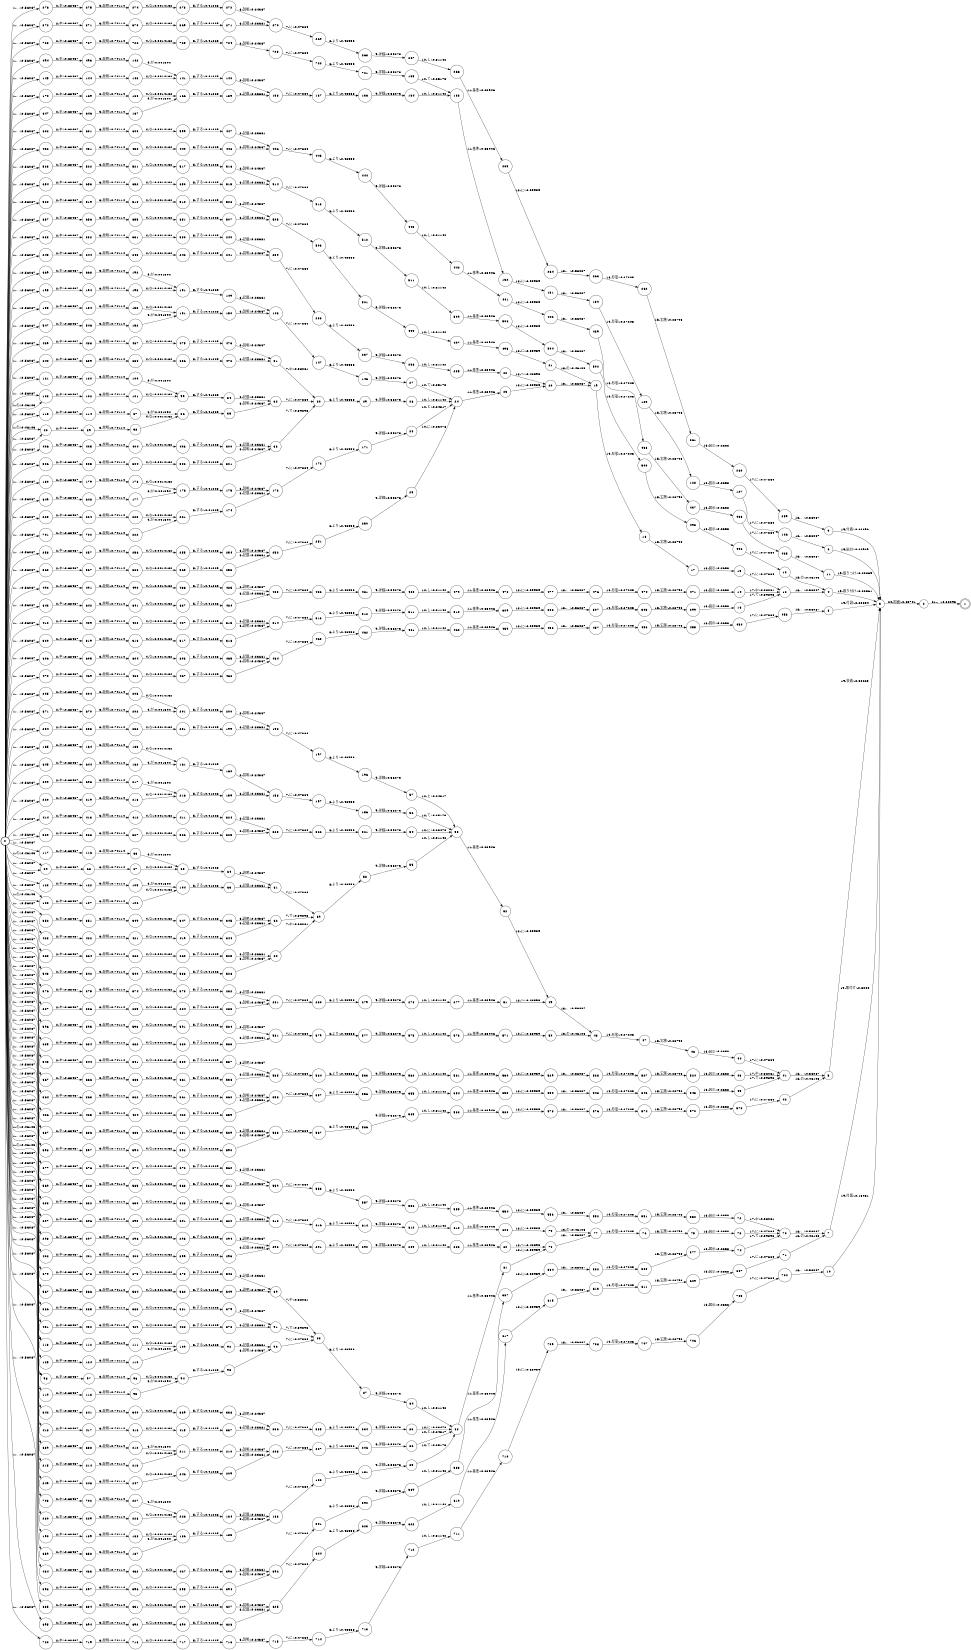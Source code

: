 digraph FST {
rankdir = LR;
size = "8.5,11";
label = "";
center = 1;
orientation = Portrait;
ranksep = "0.4";
nodesep = "0.25";
0 [label = "0", shape = circle, style = bold, fontsize = 14]
	0 -> 40 [label = "1:、/-0.56087", fontsize = 14];
	0 -> 69 [label = "1:、/-0.56087", fontsize = 14];
	0 -> 98 [label = "1:、/-0.56087", fontsize = 14];
	0 -> 103 [label = "1:、/-0.56087", fontsize = 14];
	0 -> 108 [label = "1:、/-0.56087", fontsize = 14];
	0 -> 113 [label = "1:、/-0.56087", fontsize = 14];
	0 -> 115 [label = "1:、/-0.56087", fontsize = 14];
	0 -> 117 [label = "1:、/-0.56087", fontsize = 14];
	0 -> 119 [label = "1:、/-0.56087", fontsize = 14];
	0 -> 121 [label = "1:、/-0.56087", fontsize = 14];
	0 -> 123 [label = "1:、/-0.56087", fontsize = 14];
	0 -> 125 [label = "1:、/-0.56087", fontsize = 14];
	0 -> 145 [label = "1:、/-0.56087", fontsize = 14];
	0 -> 155 [label = "1:、/-0.56087", fontsize = 14];
	0 -> 165 [label = "1:、/-0.56087", fontsize = 14];
	0 -> 170 [label = "1:、/-0.56087", fontsize = 14];
	0 -> 180 [label = "1:、/-0.56087", fontsize = 14];
	0 -> 190 [label = "1:、/-0.56087", fontsize = 14];
	0 -> 195 [label = "1:、/-0.56087", fontsize = 14];
	0 -> 205 [label = "1:、/-0.56087", fontsize = 14];
	0 -> 215 [label = "1:、/-0.56087", fontsize = 14];
	0 -> 220 [label = "1:、/-0.56087", fontsize = 14];
	0 -> 225 [label = "1:、/-0.56087", fontsize = 14];
	0 -> 230 [label = "1:、/-0.56087", fontsize = 14];
	0 -> 234 [label = "1:、/-0.56087", fontsize = 14];
	0 -> 245 [label = "1:、/-0.56087", fontsize = 14];
	0 -> 249 [label = "1:、/-0.56087", fontsize = 14];
	0 -> 258 [label = "1:、/-0.56087", fontsize = 14];
	0 -> 276 [label = "1:、/-0.56087", fontsize = 14];
	0 -> 287 [label = "1:、/-0.56087", fontsize = 14];
	0 -> 298 [label = "1:、/-0.56087", fontsize = 14];
	0 -> 306 [label = "1:、/-0.56087", fontsize = 14];
	0 -> 320 [label = "1:、/-0.56087", fontsize = 14];
	0 -> 329 [label = "1:、/-0.56087", fontsize = 14];
	0 -> 333 [label = "1:、/-0.56087", fontsize = 14];
	0 -> 342 [label = "1:、/-0.56087", fontsize = 14];
	0 -> 352 [label = "1:、/-0.56087", fontsize = 14];
	0 -> 364 [label = "1:、/-0.56087", fontsize = 14];
	0 -> 368 [label = "1:、/-0.56087", fontsize = 14];
	0 -> 372 [label = "1:、/-0.56087", fontsize = 14];
	0 -> 376 [label = "1:、/-0.56087", fontsize = 14];
	0 -> 386 [label = "1:、/-0.56087", fontsize = 14];
	0 -> 398 [label = "1:、/-0.56087", fontsize = 14];
	0 -> 402 [label = "1:、/-0.56087", fontsize = 14];
	0 -> 406 [label = "1:、/-0.56087", fontsize = 14];
	0 -> 410 [label = "1:、/-0.56087", fontsize = 14];
	0 -> 414 [label = "1:、/-0.56087", fontsize = 14];
	0 -> 418 [label = "1:、/-0.56087", fontsize = 14];
	0 -> 423 [label = "1:、/-0.56087", fontsize = 14];
	0 -> 426 [label = "1:、/-0.56087", fontsize = 14];
	0 -> 431 [label = "1:、/-0.56087", fontsize = 14];
	0 -> 434 [label = "1:、/-0.56087", fontsize = 14];
	0 -> 452 [label = "1:、/-0.56087", fontsize = 14];
	0 -> 470 [label = "1:、/-0.56087", fontsize = 14];
	0 -> 489 [label = "1:、/-0.56087", fontsize = 14];
	0 -> 492 [label = "1:、/-0.56087", fontsize = 14];
	0 -> 494 [label = "1:、/-0.56087", fontsize = 14];
	0 -> 40 [label = "1:の/-0.46103", fontsize = 14];
	0 -> 520 [label = "1:、/-0.56087", fontsize = 14];
	0 -> 523 [label = "1:、/-0.56087", fontsize = 14];
	0 -> 543 [label = "1:、/-0.56087", fontsize = 14];
	0 -> 545 [label = "1:、/-0.56087", fontsize = 14];
	0 -> 547 [label = "1:、/-0.56087", fontsize = 14];
	0 -> 567 [label = "1:、/-0.56087", fontsize = 14];
	0 -> 569 [label = "1:、/-0.56087", fontsize = 14];
	0 -> 69 [label = "1:の/-0.46103", fontsize = 14];
	0 -> 598 [label = "1:、/-0.56087", fontsize = 14];
	0 -> 596 [label = "1:、/-0.56087", fontsize = 14];
	0 -> 602 [label = "1:、/-0.56087", fontsize = 14];
	0 -> 606 [label = "1:、/-0.56087", fontsize = 14];
	0 -> 98 [label = "1:の/-0.46103", fontsize = 14];
	0 -> 633 [label = "1:、/-0.56087", fontsize = 14];
	0 -> 635 [label = "1:、/-0.56087", fontsize = 14];
	0 -> 640 [label = "1:、/-0.56087", fontsize = 14];
	0 -> 643 [label = "1:、/-0.56087", fontsize = 14];
	0 -> 645 [label = "1:、/-0.56087", fontsize = 14];
	0 -> 647 [label = "1:、/-0.56087", fontsize = 14];
	0 -> 649 [label = "1:、/-0.56087", fontsize = 14];
	0 -> 103 [label = "1:の/-0.46103", fontsize = 14];
	0 -> 654 [label = "1:、/-0.56087", fontsize = 14];
	0 -> 657 [label = "1:、/-0.56087", fontsize = 14];
	0 -> 659 [label = "1:、/-0.56087", fontsize = 14];
	0 -> 665 [label = "1:、/-0.56087", fontsize = 14];
	0 -> 667 [label = "1:、/-0.56087", fontsize = 14];
	0 -> 669 [label = "1:、/-0.56087", fontsize = 14];
	0 -> 671 [label = "1:、/-0.56087", fontsize = 14];
	0 -> 677 [label = "1:、/-0.56087", fontsize = 14];
	0 -> 679 [label = "1:、/-0.56087", fontsize = 14];
	0 -> 685 [label = "1:、/-0.56087", fontsize = 14];
	0 -> 687 [label = "1:、/-0.56087", fontsize = 14];
	0 -> 108 [label = "1:の/-0.46103", fontsize = 14];
	0 -> 689 [label = "1:、/-0.56087", fontsize = 14];
	0 -> 113 [label = "1:の/-0.46103", fontsize = 14];
	0 -> 695 [label = "1:、/-0.56087", fontsize = 14];
	0 -> 697 [label = "1:、/-0.56087", fontsize = 14];
	0 -> 699 [label = "1:、/-0.56087", fontsize = 14];
	0 -> 701 [label = "1:、/-0.56087", fontsize = 14];
	0 -> 703 [label = "1:、/-0.56087", fontsize = 14];
	0 -> 720 [label = "1:、/-0.56087", fontsize = 14];
	0 -> 728 [label = "1:、/-0.56087", fontsize = 14];
1 [label = "1", shape = doublecircle, style = solid, fontsize = 14]
2 [label = "2", shape = circle, style = solid, fontsize = 14]
	2 -> 1 [label = "21:。/-0.62093", fontsize = 14];
3 [label = "3", shape = circle, style = solid, fontsize = 14]
	3 -> 2 [label = "20:図面/-0.63701", fontsize = 14];
4 [label = "4", shape = circle, style = solid, fontsize = 14]
	4 -> 3 [label = "19:取り付け/-0.30561", fontsize = 14];
5 [label = "5", shape = circle, style = solid, fontsize = 14]
	5 -> 3 [label = "19:装着/-0.30223", fontsize = 14];
6 [label = "6", shape = circle, style = solid, fontsize = 14]
	6 -> 3 [label = "19:貼付/-0.24929", fontsize = 14];
7 [label = "7", shape = circle, style = solid, fontsize = 14]
	7 -> 3 [label = "19:取付け/-0.3008", fontsize = 14];
8 [label = "8", shape = circle, style = solid, fontsize = 14]
	8 -> 3 [label = "19:付設/-0.20834", fontsize = 14];
9 [label = "9", shape = circle, style = solid, fontsize = 14]
	9 -> 3 [label = "19:付着/-0.22896", fontsize = 14];
10 [label = "10", shape = circle, style = solid, fontsize = 14]
	10 -> 3 [label = "19:付属/-0.18981", fontsize = 14];
11 [label = "11", shape = circle, style = solid, fontsize = 14]
	11 -> 3 [label = "19:取りつけ/-0.20869", fontsize = 14];
12 [label = "12", shape = circle, style = solid, fontsize = 14]
	12 -> 4 [label = "18:、/-0.56087", fontsize = 14];
13 [label = "13", shape = circle, style = solid, fontsize = 14]
	13 -> 4 [label = "18:の/-0.46103", fontsize = 14];
14 [label = "14", shape = circle, style = solid, fontsize = 14]
	14 -> 12 [label = "17:中/-0.38081", fontsize = 14];
15 [label = "15", shape = circle, style = solid, fontsize = 14]
	15 -> 12 [label = "17:に/-0.47864", fontsize = 14];
16 [label = "16", shape = circle, style = solid, fontsize = 14]
	16 -> 12 [label = "17:で/-0.39898", fontsize = 14];
17 [label = "17", shape = circle, style = solid, fontsize = 14]
	17 -> 15 [label = "16:図示/-0.2658", fontsize = 14];
18 [label = "18", shape = circle, style = solid, fontsize = 14]
	18 -> 17 [label = "15:実施/-0.28798", fontsize = 14];
19 [label = "19", shape = circle, style = solid, fontsize = 14]
	19 -> 18 [label = "14:形態/-0.27205", fontsize = 14];
20 [label = "20", shape = circle, style = solid, fontsize = 14]
	20 -> 19 [label = "13:、/-0.56087", fontsize = 14];
21 [label = "21", shape = circle, style = solid, fontsize = 14]
	21 -> 19 [label = "13:の/-0.46103", fontsize = 14];
22 [label = "22", shape = circle, style = solid, fontsize = 14]
	22 -> 20 [label = "12:〜/-0.48595", fontsize = 14];
23 [label = "23", shape = circle, style = solid, fontsize = 14]
	23 -> 20 [label = "12:に/-0.55959", fontsize = 14];
24 [label = "24", shape = circle, style = solid, fontsize = 14]
	24 -> 23 [label = "11:基準/-0.63946", fontsize = 14];
25 [label = "25", shape = circle, style = solid, fontsize = 14]
	25 -> 24 [label = "10:に/-0.23478", fontsize = 14];
26 [label = "26", shape = circle, style = solid, fontsize = 14]
	26 -> 24 [label = "10:し/-0.31142", fontsize = 14];
27 [label = "27", shape = circle, style = solid, fontsize = 14]
	27 -> 24 [label = "10:て/-0.25173", fontsize = 14];
28 [label = "28", shape = circle, style = solid, fontsize = 14]
	28 -> 24 [label = "10:と/-0.24817", fontsize = 14];
29 [label = "29", shape = circle, style = solid, fontsize = 14]
	29 -> 26 [label = "9:詳細/-0.55273", fontsize = 14];
30 [label = "30", shape = circle, style = solid, fontsize = 14]
	30 -> 29 [label = "8:より/-0.48553", fontsize = 14];
31 [label = "31", shape = circle, style = solid, fontsize = 14]
	31 -> 30 [label = "7:中/-0.38081", fontsize = 14];
32 [label = "32", shape = circle, style = solid, fontsize = 14]
	32 -> 30 [label = "7:に/-0.47864", fontsize = 14];
33 [label = "33", shape = circle, style = solid, fontsize = 14]
	33 -> 30 [label = "7:で/-0.39898", fontsize = 14];
34 [label = "34", shape = circle, style = solid, fontsize = 14]
	34 -> 32 [label = "6:記載/-0.23681", fontsize = 14];
35 [label = "35", shape = circle, style = solid, fontsize = 14]
	35 -> 32 [label = "6:説明/-0.24367", fontsize = 14];
36 [label = "36", shape = circle, style = solid, fontsize = 14]
	36 -> 35 [label = "5:する/-0.41225", fontsize = 14];
37 [label = "37", shape = circle, style = solid, fontsize = 14]
	37 -> 36 [label = "4:が/0.041394", fontsize = 14];
38 [label = "38", shape = circle, style = solid, fontsize = 14]
	38 -> 36 [label = "4:な/-0.0014132", fontsize = 14];
39 [label = "39", shape = circle, style = solid, fontsize = 14]
	39 -> 38 [label = "3:発明/-0.74114", fontsize = 14];
40 [label = "40", shape = circle, style = solid, fontsize = 14]
	40 -> 39 [label = "2:本/-0.68467", fontsize = 14];
41 [label = "41", shape = circle, style = solid, fontsize = 14]
	41 -> 5 [label = "18:、/-0.56087", fontsize = 14];
42 [label = "42", shape = circle, style = solid, fontsize = 14]
	42 -> 5 [label = "18:の/-0.46103", fontsize = 14];
43 [label = "43", shape = circle, style = solid, fontsize = 14]
	43 -> 41 [label = "17:中/-0.38081", fontsize = 14];
44 [label = "44", shape = circle, style = solid, fontsize = 14]
	44 -> 41 [label = "17:に/-0.47864", fontsize = 14];
45 [label = "45", shape = circle, style = solid, fontsize = 14]
	45 -> 41 [label = "17:で/-0.39898", fontsize = 14];
46 [label = "46", shape = circle, style = solid, fontsize = 14]
	46 -> 44 [label = "16:図示/-0.2658", fontsize = 14];
47 [label = "47", shape = circle, style = solid, fontsize = 14]
	47 -> 46 [label = "15:実施/-0.28798", fontsize = 14];
48 [label = "48", shape = circle, style = solid, fontsize = 14]
	48 -> 47 [label = "14:形態/-0.27205", fontsize = 14];
49 [label = "49", shape = circle, style = solid, fontsize = 14]
	49 -> 48 [label = "13:、/-0.56087", fontsize = 14];
50 [label = "50", shape = circle, style = solid, fontsize = 14]
	50 -> 48 [label = "13:の/-0.46103", fontsize = 14];
51 [label = "51", shape = circle, style = solid, fontsize = 14]
	51 -> 49 [label = "12:〜/-0.48595", fontsize = 14];
52 [label = "52", shape = circle, style = solid, fontsize = 14]
	52 -> 49 [label = "12:に/-0.55959", fontsize = 14];
53 [label = "53", shape = circle, style = solid, fontsize = 14]
	53 -> 52 [label = "11:基準/-0.63946", fontsize = 14];
54 [label = "54", shape = circle, style = solid, fontsize = 14]
	54 -> 53 [label = "10:に/-0.23478", fontsize = 14];
55 [label = "55", shape = circle, style = solid, fontsize = 14]
	55 -> 53 [label = "10:し/-0.31142", fontsize = 14];
56 [label = "56", shape = circle, style = solid, fontsize = 14]
	56 -> 53 [label = "10:て/-0.25173", fontsize = 14];
57 [label = "57", shape = circle, style = solid, fontsize = 14]
	57 -> 53 [label = "10:と/-0.24817", fontsize = 14];
58 [label = "58", shape = circle, style = solid, fontsize = 14]
	58 -> 55 [label = "9:詳細/-0.55273", fontsize = 14];
59 [label = "59", shape = circle, style = solid, fontsize = 14]
	59 -> 58 [label = "8:より/-0.48553", fontsize = 14];
60 [label = "60", shape = circle, style = solid, fontsize = 14]
	60 -> 59 [label = "7:中/-0.38081", fontsize = 14];
61 [label = "61", shape = circle, style = solid, fontsize = 14]
	61 -> 59 [label = "7:に/-0.47864", fontsize = 14];
62 [label = "62", shape = circle, style = solid, fontsize = 14]
	62 -> 59 [label = "7:で/-0.39898", fontsize = 14];
63 [label = "63", shape = circle, style = solid, fontsize = 14]
	63 -> 61 [label = "6:記載/-0.23681", fontsize = 14];
64 [label = "64", shape = circle, style = solid, fontsize = 14]
	64 -> 61 [label = "6:説明/-0.24367", fontsize = 14];
65 [label = "65", shape = circle, style = solid, fontsize = 14]
	65 -> 64 [label = "5:する/-0.41225", fontsize = 14];
66 [label = "66", shape = circle, style = solid, fontsize = 14]
	66 -> 65 [label = "4:が/0.041394", fontsize = 14];
67 [label = "67", shape = circle, style = solid, fontsize = 14]
	67 -> 65 [label = "4:な/-0.0014132", fontsize = 14];
68 [label = "68", shape = circle, style = solid, fontsize = 14]
	68 -> 67 [label = "3:発明/-0.74114", fontsize = 14];
69 [label = "69", shape = circle, style = solid, fontsize = 14]
	69 -> 68 [label = "2:本/-0.68467", fontsize = 14];
70 [label = "70", shape = circle, style = solid, fontsize = 14]
	70 -> 7 [label = "18:、/-0.56087", fontsize = 14];
71 [label = "71", shape = circle, style = solid, fontsize = 14]
	71 -> 7 [label = "18:の/-0.46103", fontsize = 14];
72 [label = "72", shape = circle, style = solid, fontsize = 14]
	72 -> 70 [label = "17:中/-0.38081", fontsize = 14];
73 [label = "73", shape = circle, style = solid, fontsize = 14]
	73 -> 70 [label = "17:に/-0.47864", fontsize = 14];
74 [label = "74", shape = circle, style = solid, fontsize = 14]
	74 -> 70 [label = "17:で/-0.39898", fontsize = 14];
75 [label = "75", shape = circle, style = solid, fontsize = 14]
	75 -> 73 [label = "16:図示/-0.2658", fontsize = 14];
76 [label = "76", shape = circle, style = solid, fontsize = 14]
	76 -> 75 [label = "15:実施/-0.28798", fontsize = 14];
77 [label = "77", shape = circle, style = solid, fontsize = 14]
	77 -> 76 [label = "14:形態/-0.27205", fontsize = 14];
78 [label = "78", shape = circle, style = solid, fontsize = 14]
	78 -> 77 [label = "13:、/-0.56087", fontsize = 14];
79 [label = "79", shape = circle, style = solid, fontsize = 14]
	79 -> 77 [label = "13:の/-0.46103", fontsize = 14];
80 [label = "80", shape = circle, style = solid, fontsize = 14]
	80 -> 78 [label = "12:〜/-0.48595", fontsize = 14];
81 [label = "81", shape = circle, style = solid, fontsize = 14]
	81 -> 78 [label = "12:に/-0.55959", fontsize = 14];
82 [label = "82", shape = circle, style = solid, fontsize = 14]
	82 -> 81 [label = "11:基準/-0.63946", fontsize = 14];
83 [label = "83", shape = circle, style = solid, fontsize = 14]
	83 -> 82 [label = "10:に/-0.23478", fontsize = 14];
84 [label = "84", shape = circle, style = solid, fontsize = 14]
	84 -> 82 [label = "10:し/-0.31142", fontsize = 14];
85 [label = "85", shape = circle, style = solid, fontsize = 14]
	85 -> 82 [label = "10:て/-0.25173", fontsize = 14];
86 [label = "86", shape = circle, style = solid, fontsize = 14]
	86 -> 82 [label = "10:と/-0.24817", fontsize = 14];
87 [label = "87", shape = circle, style = solid, fontsize = 14]
	87 -> 84 [label = "9:詳細/-0.55273", fontsize = 14];
88 [label = "88", shape = circle, style = solid, fontsize = 14]
	88 -> 87 [label = "8:より/-0.48553", fontsize = 14];
89 [label = "89", shape = circle, style = solid, fontsize = 14]
	89 -> 88 [label = "7:中/-0.38081", fontsize = 14];
90 [label = "90", shape = circle, style = solid, fontsize = 14]
	90 -> 88 [label = "7:に/-0.47864", fontsize = 14];
91 [label = "91", shape = circle, style = solid, fontsize = 14]
	91 -> 88 [label = "7:で/-0.39898", fontsize = 14];
92 [label = "92", shape = circle, style = solid, fontsize = 14]
	92 -> 90 [label = "6:記載/-0.23681", fontsize = 14];
93 [label = "93", shape = circle, style = solid, fontsize = 14]
	93 -> 90 [label = "6:説明/-0.24367", fontsize = 14];
94 [label = "94", shape = circle, style = solid, fontsize = 14]
	94 -> 93 [label = "5:する/-0.41225", fontsize = 14];
95 [label = "95", shape = circle, style = solid, fontsize = 14]
	95 -> 94 [label = "4:が/0.041394", fontsize = 14];
96 [label = "96", shape = circle, style = solid, fontsize = 14]
	96 -> 94 [label = "4:な/-0.0014132", fontsize = 14];
97 [label = "97", shape = circle, style = solid, fontsize = 14]
	97 -> 96 [label = "3:発明/-0.74114", fontsize = 14];
98 [label = "98", shape = circle, style = solid, fontsize = 14]
	98 -> 97 [label = "2:本/-0.68467", fontsize = 14];
99 [label = "99", shape = circle, style = solid, fontsize = 14]
	99 -> 34 [label = "5:する/-0.41225", fontsize = 14];
100 [label = "100", shape = circle, style = solid, fontsize = 14]
	100 -> 99 [label = "4:が/0.041394", fontsize = 14];
101 [label = "101", shape = circle, style = solid, fontsize = 14]
	101 -> 99 [label = "4:な/-0.0014132", fontsize = 14];
102 [label = "102", shape = circle, style = solid, fontsize = 14]
	102 -> 101 [label = "3:発明/-0.74114", fontsize = 14];
103 [label = "103", shape = circle, style = solid, fontsize = 14]
	103 -> 102 [label = "2:本/-0.68467", fontsize = 14];
104 [label = "104", shape = circle, style = solid, fontsize = 14]
	104 -> 63 [label = "5:する/-0.41225", fontsize = 14];
105 [label = "105", shape = circle, style = solid, fontsize = 14]
	105 -> 104 [label = "4:が/0.041394", fontsize = 14];
106 [label = "106", shape = circle, style = solid, fontsize = 14]
	106 -> 104 [label = "4:な/-0.0014132", fontsize = 14];
107 [label = "107", shape = circle, style = solid, fontsize = 14]
	107 -> 106 [label = "3:発明/-0.74114", fontsize = 14];
108 [label = "108", shape = circle, style = solid, fontsize = 14]
	108 -> 107 [label = "2:本/-0.68467", fontsize = 14];
109 [label = "109", shape = circle, style = solid, fontsize = 14]
	109 -> 92 [label = "5:する/-0.41225", fontsize = 14];
110 [label = "110", shape = circle, style = solid, fontsize = 14]
	110 -> 109 [label = "4:が/0.041394", fontsize = 14];
111 [label = "111", shape = circle, style = solid, fontsize = 14]
	111 -> 109 [label = "4:な/-0.0014132", fontsize = 14];
112 [label = "112", shape = circle, style = solid, fontsize = 14]
	112 -> 111 [label = "3:発明/-0.74114", fontsize = 14];
113 [label = "113", shape = circle, style = solid, fontsize = 14]
	113 -> 112 [label = "2:本/-0.68467", fontsize = 14];
114 [label = "114", shape = circle, style = solid, fontsize = 14]
	114 -> 37 [label = "3:発明/-0.74114", fontsize = 14];
115 [label = "115", shape = circle, style = solid, fontsize = 14]
	115 -> 114 [label = "2:本/-0.68467", fontsize = 14];
116 [label = "116", shape = circle, style = solid, fontsize = 14]
	116 -> 66 [label = "3:発明/-0.74114", fontsize = 14];
117 [label = "117", shape = circle, style = solid, fontsize = 14]
	117 -> 116 [label = "2:本/-0.68467", fontsize = 14];
118 [label = "118", shape = circle, style = solid, fontsize = 14]
	118 -> 95 [label = "3:発明/-0.74114", fontsize = 14];
119 [label = "119", shape = circle, style = solid, fontsize = 14]
	119 -> 118 [label = "2:本/-0.68467", fontsize = 14];
120 [label = "120", shape = circle, style = solid, fontsize = 14]
	120 -> 100 [label = "3:発明/-0.74114", fontsize = 14];
121 [label = "121", shape = circle, style = solid, fontsize = 14]
	121 -> 120 [label = "2:本/-0.68467", fontsize = 14];
122 [label = "122", shape = circle, style = solid, fontsize = 14]
	122 -> 105 [label = "3:発明/-0.74114", fontsize = 14];
123 [label = "123", shape = circle, style = solid, fontsize = 14]
	123 -> 122 [label = "2:本/-0.68467", fontsize = 14];
124 [label = "124", shape = circle, style = solid, fontsize = 14]
	124 -> 110 [label = "3:発明/-0.74114", fontsize = 14];
125 [label = "125", shape = circle, style = solid, fontsize = 14]
	125 -> 124 [label = "2:本/-0.68467", fontsize = 14];
126 [label = "126", shape = circle, style = solid, fontsize = 14]
	126 -> 6 [label = "18:、/-0.56087", fontsize = 14];
127 [label = "127", shape = circle, style = solid, fontsize = 14]
	127 -> 126 [label = "17:に/-0.47864", fontsize = 14];
128 [label = "128", shape = circle, style = solid, fontsize = 14]
	128 -> 127 [label = "16:図示/-0.2658", fontsize = 14];
129 [label = "129", shape = circle, style = solid, fontsize = 14]
	129 -> 128 [label = "15:実施/-0.28798", fontsize = 14];
130 [label = "130", shape = circle, style = solid, fontsize = 14]
	130 -> 129 [label = "14:形態/-0.27205", fontsize = 14];
131 [label = "131", shape = circle, style = solid, fontsize = 14]
	131 -> 130 [label = "13:、/-0.56087", fontsize = 14];
132 [label = "132", shape = circle, style = solid, fontsize = 14]
	132 -> 131 [label = "12:に/-0.55959", fontsize = 14];
133 [label = "133", shape = circle, style = solid, fontsize = 14]
	133 -> 132 [label = "11:基準/-0.63946", fontsize = 14];
134 [label = "134", shape = circle, style = solid, fontsize = 14]
	134 -> 133 [label = "10:し/-0.31142", fontsize = 14];
135 [label = "135", shape = circle, style = solid, fontsize = 14]
	135 -> 133 [label = "10:て/-0.25173", fontsize = 14];
136 [label = "136", shape = circle, style = solid, fontsize = 14]
	136 -> 134 [label = "9:詳細/-0.55273", fontsize = 14];
137 [label = "137", shape = circle, style = solid, fontsize = 14]
	137 -> 136 [label = "8:より/-0.48553", fontsize = 14];
138 [label = "138", shape = circle, style = solid, fontsize = 14]
	138 -> 137 [label = "7:に/-0.47864", fontsize = 14];
139 [label = "139", shape = circle, style = solid, fontsize = 14]
	139 -> 138 [label = "6:記載/-0.23681", fontsize = 14];
140 [label = "140", shape = circle, style = solid, fontsize = 14]
	140 -> 138 [label = "6:説明/-0.24367", fontsize = 14];
141 [label = "141", shape = circle, style = solid, fontsize = 14]
	141 -> 140 [label = "5:する/-0.41225", fontsize = 14];
142 [label = "142", shape = circle, style = solid, fontsize = 14]
	142 -> 141 [label = "4:が/0.041394", fontsize = 14];
143 [label = "143", shape = circle, style = solid, fontsize = 14]
	143 -> 141 [label = "4:な/-0.0014132", fontsize = 14];
144 [label = "144", shape = circle, style = solid, fontsize = 14]
	144 -> 143 [label = "3:発明/-0.74114", fontsize = 14];
145 [label = "145", shape = circle, style = solid, fontsize = 14]
	145 -> 144 [label = "2:本/-0.68467", fontsize = 14];
146 [label = "146", shape = circle, style = solid, fontsize = 14]
	146 -> 27 [label = "9:詳細/-0.55273", fontsize = 14];
147 [label = "147", shape = circle, style = solid, fontsize = 14]
	147 -> 146 [label = "8:より/-0.48553", fontsize = 14];
148 [label = "148", shape = circle, style = solid, fontsize = 14]
	148 -> 147 [label = "7:に/-0.47864", fontsize = 14];
149 [label = "149", shape = circle, style = solid, fontsize = 14]
	149 -> 148 [label = "6:記載/-0.23681", fontsize = 14];
150 [label = "150", shape = circle, style = solid, fontsize = 14]
	150 -> 148 [label = "6:説明/-0.24367", fontsize = 14];
151 [label = "151", shape = circle, style = solid, fontsize = 14]
	151 -> 150 [label = "5:する/-0.41225", fontsize = 14];
152 [label = "152", shape = circle, style = solid, fontsize = 14]
	152 -> 151 [label = "4:が/0.041394", fontsize = 14];
153 [label = "153", shape = circle, style = solid, fontsize = 14]
	153 -> 151 [label = "4:な/-0.0014132", fontsize = 14];
154 [label = "154", shape = circle, style = solid, fontsize = 14]
	154 -> 153 [label = "3:発明/-0.74114", fontsize = 14];
155 [label = "155", shape = circle, style = solid, fontsize = 14]
	155 -> 154 [label = "2:本/-0.68467", fontsize = 14];
156 [label = "156", shape = circle, style = solid, fontsize = 14]
	156 -> 56 [label = "9:詳細/-0.55273", fontsize = 14];
157 [label = "157", shape = circle, style = solid, fontsize = 14]
	157 -> 156 [label = "8:より/-0.48553", fontsize = 14];
158 [label = "158", shape = circle, style = solid, fontsize = 14]
	158 -> 157 [label = "7:に/-0.47864", fontsize = 14];
159 [label = "159", shape = circle, style = solid, fontsize = 14]
	159 -> 158 [label = "6:記載/-0.23681", fontsize = 14];
160 [label = "160", shape = circle, style = solid, fontsize = 14]
	160 -> 158 [label = "6:説明/-0.24367", fontsize = 14];
161 [label = "161", shape = circle, style = solid, fontsize = 14]
	161 -> 160 [label = "5:する/-0.41225", fontsize = 14];
162 [label = "162", shape = circle, style = solid, fontsize = 14]
	162 -> 161 [label = "4:が/0.041394", fontsize = 14];
163 [label = "163", shape = circle, style = solid, fontsize = 14]
	163 -> 161 [label = "4:な/-0.0014132", fontsize = 14];
164 [label = "164", shape = circle, style = solid, fontsize = 14]
	164 -> 163 [label = "3:発明/-0.74114", fontsize = 14];
165 [label = "165", shape = circle, style = solid, fontsize = 14]
	165 -> 164 [label = "2:本/-0.68467", fontsize = 14];
166 [label = "166", shape = circle, style = solid, fontsize = 14]
	166 -> 139 [label = "5:する/-0.41225", fontsize = 14];
167 [label = "167", shape = circle, style = solid, fontsize = 14]
	167 -> 166 [label = "4:が/0.041394", fontsize = 14];
168 [label = "168", shape = circle, style = solid, fontsize = 14]
	168 -> 166 [label = "4:な/-0.0014132", fontsize = 14];
169 [label = "169", shape = circle, style = solid, fontsize = 14]
	169 -> 168 [label = "3:発明/-0.74114", fontsize = 14];
170 [label = "170", shape = circle, style = solid, fontsize = 14]
	170 -> 169 [label = "2:本/-0.68467", fontsize = 14];
171 [label = "171", shape = circle, style = solid, fontsize = 14]
	171 -> 28 [label = "9:詳細/-0.55273", fontsize = 14];
172 [label = "172", shape = circle, style = solid, fontsize = 14]
	172 -> 171 [label = "8:より/-0.48553", fontsize = 14];
173 [label = "173", shape = circle, style = solid, fontsize = 14]
	173 -> 172 [label = "7:に/-0.47864", fontsize = 14];
174 [label = "174", shape = circle, style = solid, fontsize = 14]
	174 -> 173 [label = "6:記載/-0.23681", fontsize = 14];
175 [label = "175", shape = circle, style = solid, fontsize = 14]
	175 -> 173 [label = "6:説明/-0.24367", fontsize = 14];
176 [label = "176", shape = circle, style = solid, fontsize = 14]
	176 -> 175 [label = "5:する/-0.41225", fontsize = 14];
177 [label = "177", shape = circle, style = solid, fontsize = 14]
	177 -> 176 [label = "4:が/0.041394", fontsize = 14];
178 [label = "178", shape = circle, style = solid, fontsize = 14]
	178 -> 176 [label = "4:な/-0.0014132", fontsize = 14];
179 [label = "179", shape = circle, style = solid, fontsize = 14]
	179 -> 178 [label = "3:発明/-0.74114", fontsize = 14];
180 [label = "180", shape = circle, style = solid, fontsize = 14]
	180 -> 179 [label = "2:本/-0.68467", fontsize = 14];
181 [label = "181", shape = circle, style = solid, fontsize = 14]
	181 -> 85 [label = "9:詳細/-0.55273", fontsize = 14];
182 [label = "182", shape = circle, style = solid, fontsize = 14]
	182 -> 181 [label = "8:より/-0.48553", fontsize = 14];
183 [label = "183", shape = circle, style = solid, fontsize = 14]
	183 -> 182 [label = "7:に/-0.47864", fontsize = 14];
184 [label = "184", shape = circle, style = solid, fontsize = 14]
	184 -> 183 [label = "6:記載/-0.23681", fontsize = 14];
185 [label = "185", shape = circle, style = solid, fontsize = 14]
	185 -> 183 [label = "6:説明/-0.24367", fontsize = 14];
186 [label = "186", shape = circle, style = solid, fontsize = 14]
	186 -> 185 [label = "5:する/-0.41225", fontsize = 14];
187 [label = "187", shape = circle, style = solid, fontsize = 14]
	187 -> 186 [label = "4:が/0.041394", fontsize = 14];
188 [label = "188", shape = circle, style = solid, fontsize = 14]
	188 -> 186 [label = "4:な/-0.0014132", fontsize = 14];
189 [label = "189", shape = circle, style = solid, fontsize = 14]
	189 -> 188 [label = "3:発明/-0.74114", fontsize = 14];
190 [label = "190", shape = circle, style = solid, fontsize = 14]
	190 -> 189 [label = "2:本/-0.68467", fontsize = 14];
191 [label = "191", shape = circle, style = solid, fontsize = 14]
	191 -> 149 [label = "5:する/-0.41225", fontsize = 14];
192 [label = "192", shape = circle, style = solid, fontsize = 14]
	192 -> 191 [label = "4:が/0.041394", fontsize = 14];
193 [label = "193", shape = circle, style = solid, fontsize = 14]
	193 -> 191 [label = "4:な/-0.0014132", fontsize = 14];
194 [label = "194", shape = circle, style = solid, fontsize = 14]
	194 -> 193 [label = "3:発明/-0.74114", fontsize = 14];
195 [label = "195", shape = circle, style = solid, fontsize = 14]
	195 -> 194 [label = "2:本/-0.68467", fontsize = 14];
196 [label = "196", shape = circle, style = solid, fontsize = 14]
	196 -> 57 [label = "9:詳細/-0.55273", fontsize = 14];
197 [label = "197", shape = circle, style = solid, fontsize = 14]
	197 -> 196 [label = "8:より/-0.48553", fontsize = 14];
198 [label = "198", shape = circle, style = solid, fontsize = 14]
	198 -> 197 [label = "7:に/-0.47864", fontsize = 14];
199 [label = "199", shape = circle, style = solid, fontsize = 14]
	199 -> 198 [label = "6:記載/-0.23681", fontsize = 14];
200 [label = "200", shape = circle, style = solid, fontsize = 14]
	200 -> 198 [label = "6:説明/-0.24367", fontsize = 14];
201 [label = "201", shape = circle, style = solid, fontsize = 14]
	201 -> 200 [label = "5:する/-0.41225", fontsize = 14];
202 [label = "202", shape = circle, style = solid, fontsize = 14]
	202 -> 201 [label = "4:が/0.041394", fontsize = 14];
203 [label = "203", shape = circle, style = solid, fontsize = 14]
	203 -> 201 [label = "4:な/-0.0014132", fontsize = 14];
204 [label = "204", shape = circle, style = solid, fontsize = 14]
	204 -> 203 [label = "3:発明/-0.74114", fontsize = 14];
205 [label = "205", shape = circle, style = solid, fontsize = 14]
	205 -> 204 [label = "2:本/-0.68467", fontsize = 14];
206 [label = "206", shape = circle, style = solid, fontsize = 14]
	206 -> 86 [label = "9:詳細/-0.55273", fontsize = 14];
207 [label = "207", shape = circle, style = solid, fontsize = 14]
	207 -> 206 [label = "8:より/-0.48553", fontsize = 14];
208 [label = "208", shape = circle, style = solid, fontsize = 14]
	208 -> 207 [label = "7:に/-0.47864", fontsize = 14];
209 [label = "209", shape = circle, style = solid, fontsize = 14]
	209 -> 208 [label = "6:記載/-0.23681", fontsize = 14];
210 [label = "210", shape = circle, style = solid, fontsize = 14]
	210 -> 208 [label = "6:説明/-0.24367", fontsize = 14];
211 [label = "211", shape = circle, style = solid, fontsize = 14]
	211 -> 210 [label = "5:する/-0.41225", fontsize = 14];
212 [label = "212", shape = circle, style = solid, fontsize = 14]
	212 -> 211 [label = "4:が/0.041394", fontsize = 14];
213 [label = "213", shape = circle, style = solid, fontsize = 14]
	213 -> 211 [label = "4:な/-0.0014132", fontsize = 14];
214 [label = "214", shape = circle, style = solid, fontsize = 14]
	214 -> 213 [label = "3:発明/-0.74114", fontsize = 14];
215 [label = "215", shape = circle, style = solid, fontsize = 14]
	215 -> 214 [label = "2:本/-0.68467", fontsize = 14];
216 [label = "216", shape = circle, style = solid, fontsize = 14]
	216 -> 159 [label = "5:する/-0.41225", fontsize = 14];
217 [label = "217", shape = circle, style = solid, fontsize = 14]
	217 -> 216 [label = "4:が/0.041394", fontsize = 14];
218 [label = "218", shape = circle, style = solid, fontsize = 14]
	218 -> 216 [label = "4:な/-0.0014132", fontsize = 14];
219 [label = "219", shape = circle, style = solid, fontsize = 14]
	219 -> 218 [label = "3:発明/-0.74114", fontsize = 14];
220 [label = "220", shape = circle, style = solid, fontsize = 14]
	220 -> 219 [label = "2:本/-0.68467", fontsize = 14];
221 [label = "221", shape = circle, style = solid, fontsize = 14]
	221 -> 174 [label = "5:する/-0.41225", fontsize = 14];
222 [label = "222", shape = circle, style = solid, fontsize = 14]
	222 -> 221 [label = "4:が/0.041394", fontsize = 14];
223 [label = "223", shape = circle, style = solid, fontsize = 14]
	223 -> 221 [label = "4:な/-0.0014132", fontsize = 14];
224 [label = "224", shape = circle, style = solid, fontsize = 14]
	224 -> 223 [label = "3:発明/-0.74114", fontsize = 14];
225 [label = "225", shape = circle, style = solid, fontsize = 14]
	225 -> 224 [label = "2:本/-0.68467", fontsize = 14];
226 [label = "226", shape = circle, style = solid, fontsize = 14]
	226 -> 184 [label = "5:する/-0.41225", fontsize = 14];
227 [label = "227", shape = circle, style = solid, fontsize = 14]
	227 -> 226 [label = "4:が/0.041394", fontsize = 14];
228 [label = "228", shape = circle, style = solid, fontsize = 14]
	228 -> 226 [label = "4:な/-0.0014132", fontsize = 14];
229 [label = "229", shape = circle, style = solid, fontsize = 14]
	229 -> 228 [label = "3:発明/-0.74114", fontsize = 14];
230 [label = "230", shape = circle, style = solid, fontsize = 14]
	230 -> 229 [label = "2:本/-0.68467", fontsize = 14];
231 [label = "231", shape = circle, style = solid, fontsize = 14]
	231 -> 199 [label = "5:する/-0.41225", fontsize = 14];
232 [label = "232", shape = circle, style = solid, fontsize = 14]
	232 -> 231 [label = "4:な/-0.0014132", fontsize = 14];
233 [label = "233", shape = circle, style = solid, fontsize = 14]
	233 -> 232 [label = "3:発明/-0.74114", fontsize = 14];
234 [label = "234", shape = circle, style = solid, fontsize = 14]
	234 -> 233 [label = "2:本/-0.68467", fontsize = 14];
235 [label = "235", shape = circle, style = solid, fontsize = 14]
	235 -> 22 [label = "11:基準/-0.63946", fontsize = 14];
236 [label = "236", shape = circle, style = solid, fontsize = 14]
	236 -> 235 [label = "10:し/-0.31142", fontsize = 14];
237 [label = "237", shape = circle, style = solid, fontsize = 14]
	237 -> 236 [label = "9:詳細/-0.55273", fontsize = 14];
238 [label = "238", shape = circle, style = solid, fontsize = 14]
	238 -> 237 [label = "8:より/-0.48553", fontsize = 14];
239 [label = "239", shape = circle, style = solid, fontsize = 14]
	239 -> 238 [label = "7:に/-0.47864", fontsize = 14];
240 [label = "240", shape = circle, style = solid, fontsize = 14]
	240 -> 239 [label = "6:記載/-0.23681", fontsize = 14];
241 [label = "241", shape = circle, style = solid, fontsize = 14]
	241 -> 239 [label = "6:説明/-0.24367", fontsize = 14];
242 [label = "242", shape = circle, style = solid, fontsize = 14]
	242 -> 241 [label = "5:する/-0.41225", fontsize = 14];
243 [label = "243", shape = circle, style = solid, fontsize = 14]
	243 -> 242 [label = "4:な/-0.0014132", fontsize = 14];
244 [label = "244", shape = circle, style = solid, fontsize = 14]
	244 -> 243 [label = "3:発明/-0.74114", fontsize = 14];
245 [label = "245", shape = circle, style = solid, fontsize = 14]
	245 -> 244 [label = "2:本/-0.68467", fontsize = 14];
246 [label = "246", shape = circle, style = solid, fontsize = 14]
	246 -> 209 [label = "5:する/-0.41225", fontsize = 14];
247 [label = "247", shape = circle, style = solid, fontsize = 14]
	247 -> 246 [label = "4:な/-0.0014132", fontsize = 14];
248 [label = "248", shape = circle, style = solid, fontsize = 14]
	248 -> 247 [label = "3:発明/-0.74114", fontsize = 14];
249 [label = "249", shape = circle, style = solid, fontsize = 14]
	249 -> 248 [label = "2:本/-0.68467", fontsize = 14];
250 [label = "250", shape = circle, style = solid, fontsize = 14]
	250 -> 25 [label = "9:詳細/-0.55273", fontsize = 14];
251 [label = "251", shape = circle, style = solid, fontsize = 14]
	251 -> 250 [label = "8:より/-0.48553", fontsize = 14];
252 [label = "252", shape = circle, style = solid, fontsize = 14]
	252 -> 251 [label = "7:に/-0.47864", fontsize = 14];
253 [label = "253", shape = circle, style = solid, fontsize = 14]
	253 -> 252 [label = "6:記載/-0.23681", fontsize = 14];
254 [label = "254", shape = circle, style = solid, fontsize = 14]
	254 -> 252 [label = "6:説明/-0.24367", fontsize = 14];
255 [label = "255", shape = circle, style = solid, fontsize = 14]
	255 -> 254 [label = "5:する/-0.41225", fontsize = 14];
256 [label = "256", shape = circle, style = solid, fontsize = 14]
	256 -> 255 [label = "4:な/-0.0014132", fontsize = 14];
257 [label = "257", shape = circle, style = solid, fontsize = 14]
	257 -> 256 [label = "3:発明/-0.74114", fontsize = 14];
258 [label = "258", shape = circle, style = solid, fontsize = 14]
	258 -> 257 [label = "2:本/-0.68467", fontsize = 14];
259 [label = "259", shape = circle, style = solid, fontsize = 14]
	259 -> 9 [label = "18:、/-0.56087", fontsize = 14];
260 [label = "260", shape = circle, style = solid, fontsize = 14]
	260 -> 259 [label = "17:に/-0.47864", fontsize = 14];
261 [label = "261", shape = circle, style = solid, fontsize = 14]
	261 -> 260 [label = "16:図示/-0.2658", fontsize = 14];
262 [label = "262", shape = circle, style = solid, fontsize = 14]
	262 -> 261 [label = "15:実施/-0.28798", fontsize = 14];
263 [label = "263", shape = circle, style = solid, fontsize = 14]
	263 -> 262 [label = "14:形態/-0.27205", fontsize = 14];
264 [label = "264", shape = circle, style = solid, fontsize = 14]
	264 -> 263 [label = "13:、/-0.56087", fontsize = 14];
265 [label = "265", shape = circle, style = solid, fontsize = 14]
	265 -> 264 [label = "12:に/-0.55959", fontsize = 14];
266 [label = "266", shape = circle, style = solid, fontsize = 14]
	266 -> 265 [label = "11:基準/-0.63946", fontsize = 14];
267 [label = "267", shape = circle, style = solid, fontsize = 14]
	267 -> 266 [label = "10:し/-0.31142", fontsize = 14];
268 [label = "268", shape = circle, style = solid, fontsize = 14]
	268 -> 267 [label = "9:詳細/-0.55273", fontsize = 14];
269 [label = "269", shape = circle, style = solid, fontsize = 14]
	269 -> 268 [label = "8:より/-0.48553", fontsize = 14];
270 [label = "270", shape = circle, style = solid, fontsize = 14]
	270 -> 269 [label = "7:に/-0.47864", fontsize = 14];
271 [label = "271", shape = circle, style = solid, fontsize = 14]
	271 -> 270 [label = "6:記載/-0.23681", fontsize = 14];
272 [label = "272", shape = circle, style = solid, fontsize = 14]
	272 -> 270 [label = "6:説明/-0.24367", fontsize = 14];
273 [label = "273", shape = circle, style = solid, fontsize = 14]
	273 -> 272 [label = "5:する/-0.41225", fontsize = 14];
274 [label = "274", shape = circle, style = solid, fontsize = 14]
	274 -> 273 [label = "4:な/-0.0014132", fontsize = 14];
275 [label = "275", shape = circle, style = solid, fontsize = 14]
	275 -> 274 [label = "3:発明/-0.74114", fontsize = 14];
276 [label = "276", shape = circle, style = solid, fontsize = 14]
	276 -> 275 [label = "2:本/-0.68467", fontsize = 14];
277 [label = "277", shape = circle, style = solid, fontsize = 14]
	277 -> 51 [label = "11:基準/-0.63946", fontsize = 14];
278 [label = "278", shape = circle, style = solid, fontsize = 14]
	278 -> 277 [label = "10:し/-0.31142", fontsize = 14];
279 [label = "279", shape = circle, style = solid, fontsize = 14]
	279 -> 278 [label = "9:詳細/-0.55273", fontsize = 14];
280 [label = "280", shape = circle, style = solid, fontsize = 14]
	280 -> 279 [label = "8:より/-0.48553", fontsize = 14];
281 [label = "281", shape = circle, style = solid, fontsize = 14]
	281 -> 280 [label = "7:に/-0.47864", fontsize = 14];
282 [label = "282", shape = circle, style = solid, fontsize = 14]
	282 -> 281 [label = "6:記載/-0.23681", fontsize = 14];
283 [label = "283", shape = circle, style = solid, fontsize = 14]
	283 -> 281 [label = "6:説明/-0.24367", fontsize = 14];
284 [label = "284", shape = circle, style = solid, fontsize = 14]
	284 -> 283 [label = "5:する/-0.41225", fontsize = 14];
285 [label = "285", shape = circle, style = solid, fontsize = 14]
	285 -> 284 [label = "4:な/-0.0014132", fontsize = 14];
286 [label = "286", shape = circle, style = solid, fontsize = 14]
	286 -> 285 [label = "3:発明/-0.74114", fontsize = 14];
287 [label = "287", shape = circle, style = solid, fontsize = 14]
	287 -> 286 [label = "2:本/-0.68467", fontsize = 14];
288 [label = "288", shape = circle, style = solid, fontsize = 14]
	288 -> 80 [label = "11:基準/-0.63946", fontsize = 14];
289 [label = "289", shape = circle, style = solid, fontsize = 14]
	289 -> 288 [label = "10:し/-0.31142", fontsize = 14];
290 [label = "290", shape = circle, style = solid, fontsize = 14]
	290 -> 289 [label = "9:詳細/-0.55273", fontsize = 14];
291 [label = "291", shape = circle, style = solid, fontsize = 14]
	291 -> 290 [label = "8:より/-0.48553", fontsize = 14];
292 [label = "292", shape = circle, style = solid, fontsize = 14]
	292 -> 291 [label = "7:に/-0.47864", fontsize = 14];
293 [label = "293", shape = circle, style = solid, fontsize = 14]
	293 -> 292 [label = "6:記載/-0.23681", fontsize = 14];
294 [label = "294", shape = circle, style = solid, fontsize = 14]
	294 -> 292 [label = "6:説明/-0.24367", fontsize = 14];
295 [label = "295", shape = circle, style = solid, fontsize = 14]
	295 -> 294 [label = "5:する/-0.41225", fontsize = 14];
296 [label = "296", shape = circle, style = solid, fontsize = 14]
	296 -> 295 [label = "4:な/-0.0014132", fontsize = 14];
297 [label = "297", shape = circle, style = solid, fontsize = 14]
	297 -> 296 [label = "3:発明/-0.74114", fontsize = 14];
298 [label = "298", shape = circle, style = solid, fontsize = 14]
	298 -> 297 [label = "2:本/-0.68467", fontsize = 14];
299 [label = "299", shape = circle, style = solid, fontsize = 14]
	299 -> 16 [label = "16:図示/-0.2658", fontsize = 14];
300 [label = "300", shape = circle, style = solid, fontsize = 14]
	300 -> 33 [label = "6:記載/-0.23681", fontsize = 14];
301 [label = "301", shape = circle, style = solid, fontsize = 14]
	301 -> 33 [label = "6:説明/-0.24367", fontsize = 14];
302 [label = "302", shape = circle, style = solid, fontsize = 14]
	302 -> 301 [label = "5:する/-0.41225", fontsize = 14];
303 [label = "303", shape = circle, style = solid, fontsize = 14]
	303 -> 299 [label = "15:実施/-0.28798", fontsize = 14];
304 [label = "304", shape = circle, style = solid, fontsize = 14]
	304 -> 302 [label = "4:な/-0.0014132", fontsize = 14];
305 [label = "305", shape = circle, style = solid, fontsize = 14]
	305 -> 304 [label = "3:発明/-0.74114", fontsize = 14];
306 [label = "306", shape = circle, style = solid, fontsize = 14]
	306 -> 305 [label = "2:本/-0.68467", fontsize = 14];
307 [label = "307", shape = circle, style = solid, fontsize = 14]
	307 -> 303 [label = "14:形態/-0.27205", fontsize = 14];
308 [label = "308", shape = circle, style = solid, fontsize = 14]
	308 -> 307 [label = "13:、/-0.56087", fontsize = 14];
309 [label = "309", shape = circle, style = solid, fontsize = 14]
	309 -> 308 [label = "12:に/-0.55959", fontsize = 14];
310 [label = "310", shape = circle, style = solid, fontsize = 14]
	310 -> 309 [label = "11:基準/-0.63946", fontsize = 14];
311 [label = "311", shape = circle, style = solid, fontsize = 14]
	311 -> 310 [label = "10:し/-0.31142", fontsize = 14];
312 [label = "312", shape = circle, style = solid, fontsize = 14]
	312 -> 311 [label = "9:詳細/-0.55273", fontsize = 14];
313 [label = "313", shape = circle, style = solid, fontsize = 14]
	313 -> 312 [label = "8:より/-0.48553", fontsize = 14];
314 [label = "314", shape = circle, style = solid, fontsize = 14]
	314 -> 313 [label = "7:に/-0.47864", fontsize = 14];
315 [label = "315", shape = circle, style = solid, fontsize = 14]
	315 -> 314 [label = "6:記載/-0.23681", fontsize = 14];
316 [label = "316", shape = circle, style = solid, fontsize = 14]
	316 -> 314 [label = "6:説明/-0.24367", fontsize = 14];
317 [label = "317", shape = circle, style = solid, fontsize = 14]
	317 -> 316 [label = "5:する/-0.41225", fontsize = 14];
318 [label = "318", shape = circle, style = solid, fontsize = 14]
	318 -> 317 [label = "4:な/-0.0014132", fontsize = 14];
319 [label = "319", shape = circle, style = solid, fontsize = 14]
	319 -> 318 [label = "3:発明/-0.74114", fontsize = 14];
320 [label = "320", shape = circle, style = solid, fontsize = 14]
	320 -> 319 [label = "2:本/-0.68467", fontsize = 14];
321 [label = "321", shape = circle, style = solid, fontsize = 14]
	321 -> 54 [label = "9:詳細/-0.55273", fontsize = 14];
322 [label = "322", shape = circle, style = solid, fontsize = 14]
	322 -> 321 [label = "8:より/-0.48553", fontsize = 14];
323 [label = "323", shape = circle, style = solid, fontsize = 14]
	323 -> 322 [label = "7:に/-0.47864", fontsize = 14];
324 [label = "324", shape = circle, style = solid, fontsize = 14]
	324 -> 323 [label = "6:記載/-0.23681", fontsize = 14];
325 [label = "325", shape = circle, style = solid, fontsize = 14]
	325 -> 323 [label = "6:説明/-0.24367", fontsize = 14];
326 [label = "326", shape = circle, style = solid, fontsize = 14]
	326 -> 325 [label = "5:する/-0.41225", fontsize = 14];
327 [label = "327", shape = circle, style = solid, fontsize = 14]
	327 -> 326 [label = "4:な/-0.0014132", fontsize = 14];
328 [label = "328", shape = circle, style = solid, fontsize = 14]
	328 -> 327 [label = "3:発明/-0.74114", fontsize = 14];
329 [label = "329", shape = circle, style = solid, fontsize = 14]
	329 -> 328 [label = "2:本/-0.68467", fontsize = 14];
330 [label = "330", shape = circle, style = solid, fontsize = 14]
	330 -> 240 [label = "5:する/-0.41225", fontsize = 14];
331 [label = "331", shape = circle, style = solid, fontsize = 14]
	331 -> 330 [label = "4:な/-0.0014132", fontsize = 14];
332 [label = "332", shape = circle, style = solid, fontsize = 14]
	332 -> 331 [label = "3:発明/-0.74114", fontsize = 14];
333 [label = "333", shape = circle, style = solid, fontsize = 14]
	333 -> 332 [label = "2:本/-0.68467", fontsize = 14];
334 [label = "334", shape = circle, style = solid, fontsize = 14]
	334 -> 83 [label = "9:詳細/-0.55273", fontsize = 14];
335 [label = "335", shape = circle, style = solid, fontsize = 14]
	335 -> 334 [label = "8:より/-0.48553", fontsize = 14];
336 [label = "336", shape = circle, style = solid, fontsize = 14]
	336 -> 335 [label = "7:に/-0.47864", fontsize = 14];
337 [label = "337", shape = circle, style = solid, fontsize = 14]
	337 -> 336 [label = "6:記載/-0.23681", fontsize = 14];
338 [label = "338", shape = circle, style = solid, fontsize = 14]
	338 -> 336 [label = "6:説明/-0.24367", fontsize = 14];
339 [label = "339", shape = circle, style = solid, fontsize = 14]
	339 -> 338 [label = "5:する/-0.41225", fontsize = 14];
340 [label = "340", shape = circle, style = solid, fontsize = 14]
	340 -> 339 [label = "4:な/-0.0014132", fontsize = 14];
341 [label = "341", shape = circle, style = solid, fontsize = 14]
	341 -> 340 [label = "3:発明/-0.74114", fontsize = 14];
342 [label = "342", shape = circle, style = solid, fontsize = 14]
	342 -> 341 [label = "2:本/-0.68467", fontsize = 14];
343 [label = "343", shape = circle, style = solid, fontsize = 14]
	343 -> 45 [label = "16:図示/-0.2658", fontsize = 14];
344 [label = "344", shape = circle, style = solid, fontsize = 14]
	344 -> 62 [label = "6:記載/-0.23681", fontsize = 14];
345 [label = "345", shape = circle, style = solid, fontsize = 14]
	345 -> 62 [label = "6:説明/-0.24367", fontsize = 14];
346 [label = "346", shape = circle, style = solid, fontsize = 14]
	346 -> 343 [label = "15:実施/-0.28798", fontsize = 14];
347 [label = "347", shape = circle, style = solid, fontsize = 14]
	347 -> 345 [label = "5:する/-0.41225", fontsize = 14];
348 [label = "348", shape = circle, style = solid, fontsize = 14]
	348 -> 346 [label = "14:形態/-0.27205", fontsize = 14];
349 [label = "349", shape = circle, style = solid, fontsize = 14]
	349 -> 347 [label = "4:な/-0.0014132", fontsize = 14];
350 [label = "350", shape = circle, style = solid, fontsize = 14]
	350 -> 348 [label = "13:、/-0.56087", fontsize = 14];
351 [label = "351", shape = circle, style = solid, fontsize = 14]
	351 -> 349 [label = "3:発明/-0.74114", fontsize = 14];
352 [label = "352", shape = circle, style = solid, fontsize = 14]
	352 -> 351 [label = "2:本/-0.68467", fontsize = 14];
353 [label = "353", shape = circle, style = solid, fontsize = 14]
	353 -> 350 [label = "12:に/-0.55959", fontsize = 14];
354 [label = "354", shape = circle, style = solid, fontsize = 14]
	354 -> 353 [label = "11:基準/-0.63946", fontsize = 14];
355 [label = "355", shape = circle, style = solid, fontsize = 14]
	355 -> 354 [label = "10:し/-0.31142", fontsize = 14];
356 [label = "356", shape = circle, style = solid, fontsize = 14]
	356 -> 355 [label = "9:詳細/-0.55273", fontsize = 14];
357 [label = "357", shape = circle, style = solid, fontsize = 14]
	357 -> 356 [label = "8:より/-0.48553", fontsize = 14];
358 [label = "358", shape = circle, style = solid, fontsize = 14]
	358 -> 357 [label = "7:に/-0.47864", fontsize = 14];
359 [label = "359", shape = circle, style = solid, fontsize = 14]
	359 -> 358 [label = "6:記載/-0.23681", fontsize = 14];
360 [label = "360", shape = circle, style = solid, fontsize = 14]
	360 -> 358 [label = "6:説明/-0.24367", fontsize = 14];
361 [label = "361", shape = circle, style = solid, fontsize = 14]
	361 -> 360 [label = "5:する/-0.41225", fontsize = 14];
362 [label = "362", shape = circle, style = solid, fontsize = 14]
	362 -> 361 [label = "4:な/-0.0014132", fontsize = 14];
363 [label = "363", shape = circle, style = solid, fontsize = 14]
	363 -> 362 [label = "3:発明/-0.74114", fontsize = 14];
364 [label = "364", shape = circle, style = solid, fontsize = 14]
	364 -> 363 [label = "2:本/-0.68467", fontsize = 14];
365 [label = "365", shape = circle, style = solid, fontsize = 14]
	365 -> 253 [label = "5:する/-0.41225", fontsize = 14];
366 [label = "366", shape = circle, style = solid, fontsize = 14]
	366 -> 365 [label = "4:な/-0.0014132", fontsize = 14];
367 [label = "367", shape = circle, style = solid, fontsize = 14]
	367 -> 366 [label = "3:発明/-0.74114", fontsize = 14];
368 [label = "368", shape = circle, style = solid, fontsize = 14]
	368 -> 367 [label = "2:本/-0.68467", fontsize = 14];
369 [label = "369", shape = circle, style = solid, fontsize = 14]
	369 -> 271 [label = "5:する/-0.41225", fontsize = 14];
370 [label = "370", shape = circle, style = solid, fontsize = 14]
	370 -> 369 [label = "4:な/-0.0014132", fontsize = 14];
371 [label = "371", shape = circle, style = solid, fontsize = 14]
	371 -> 370 [label = "3:発明/-0.74114", fontsize = 14];
372 [label = "372", shape = circle, style = solid, fontsize = 14]
	372 -> 371 [label = "2:本/-0.68467", fontsize = 14];
373 [label = "373", shape = circle, style = solid, fontsize = 14]
	373 -> 282 [label = "5:する/-0.41225", fontsize = 14];
374 [label = "374", shape = circle, style = solid, fontsize = 14]
	374 -> 373 [label = "4:な/-0.0014132", fontsize = 14];
375 [label = "375", shape = circle, style = solid, fontsize = 14]
	375 -> 374 [label = "3:発明/-0.74114", fontsize = 14];
376 [label = "376", shape = circle, style = solid, fontsize = 14]
	376 -> 375 [label = "2:本/-0.68467", fontsize = 14];
377 [label = "377", shape = circle, style = solid, fontsize = 14]
	377 -> 74 [label = "16:図示/-0.2658", fontsize = 14];
378 [label = "378", shape = circle, style = solid, fontsize = 14]
	378 -> 91 [label = "6:記載/-0.23681", fontsize = 14];
379 [label = "379", shape = circle, style = solid, fontsize = 14]
	379 -> 91 [label = "6:説明/-0.24367", fontsize = 14];
380 [label = "380", shape = circle, style = solid, fontsize = 14]
	380 -> 377 [label = "15:実施/-0.28798", fontsize = 14];
381 [label = "381", shape = circle, style = solid, fontsize = 14]
	381 -> 379 [label = "5:する/-0.41225", fontsize = 14];
382 [label = "382", shape = circle, style = solid, fontsize = 14]
	382 -> 380 [label = "14:形態/-0.27205", fontsize = 14];
383 [label = "383", shape = circle, style = solid, fontsize = 14]
	383 -> 381 [label = "4:な/-0.0014132", fontsize = 14];
384 [label = "384", shape = circle, style = solid, fontsize = 14]
	384 -> 382 [label = "13:、/-0.56087", fontsize = 14];
385 [label = "385", shape = circle, style = solid, fontsize = 14]
	385 -> 383 [label = "3:発明/-0.74114", fontsize = 14];
386 [label = "386", shape = circle, style = solid, fontsize = 14]
	386 -> 385 [label = "2:本/-0.68467", fontsize = 14];
387 [label = "387", shape = circle, style = solid, fontsize = 14]
	387 -> 384 [label = "12:に/-0.55959", fontsize = 14];
388 [label = "388", shape = circle, style = solid, fontsize = 14]
	388 -> 387 [label = "11:基準/-0.63946", fontsize = 14];
389 [label = "389", shape = circle, style = solid, fontsize = 14]
	389 -> 388 [label = "10:し/-0.31142", fontsize = 14];
390 [label = "390", shape = circle, style = solid, fontsize = 14]
	390 -> 389 [label = "9:詳細/-0.55273", fontsize = 14];
391 [label = "391", shape = circle, style = solid, fontsize = 14]
	391 -> 390 [label = "8:より/-0.48553", fontsize = 14];
392 [label = "392", shape = circle, style = solid, fontsize = 14]
	392 -> 391 [label = "7:に/-0.47864", fontsize = 14];
393 [label = "393", shape = circle, style = solid, fontsize = 14]
	393 -> 392 [label = "6:記載/-0.23681", fontsize = 14];
394 [label = "394", shape = circle, style = solid, fontsize = 14]
	394 -> 392 [label = "6:説明/-0.24367", fontsize = 14];
395 [label = "395", shape = circle, style = solid, fontsize = 14]
	395 -> 394 [label = "5:する/-0.41225", fontsize = 14];
396 [label = "396", shape = circle, style = solid, fontsize = 14]
	396 -> 395 [label = "4:な/-0.0014132", fontsize = 14];
397 [label = "397", shape = circle, style = solid, fontsize = 14]
	397 -> 396 [label = "3:発明/-0.74114", fontsize = 14];
398 [label = "398", shape = circle, style = solid, fontsize = 14]
	398 -> 397 [label = "2:本/-0.68467", fontsize = 14];
399 [label = "399", shape = circle, style = solid, fontsize = 14]
	399 -> 293 [label = "5:する/-0.41225", fontsize = 14];
400 [label = "400", shape = circle, style = solid, fontsize = 14]
	400 -> 399 [label = "4:な/-0.0014132", fontsize = 14];
401 [label = "401", shape = circle, style = solid, fontsize = 14]
	401 -> 400 [label = "3:発明/-0.74114", fontsize = 14];
402 [label = "402", shape = circle, style = solid, fontsize = 14]
	402 -> 401 [label = "2:本/-0.68467", fontsize = 14];
403 [label = "403", shape = circle, style = solid, fontsize = 14]
	403 -> 300 [label = "5:する/-0.41225", fontsize = 14];
404 [label = "404", shape = circle, style = solid, fontsize = 14]
	404 -> 403 [label = "4:な/-0.0014132", fontsize = 14];
405 [label = "405", shape = circle, style = solid, fontsize = 14]
	405 -> 404 [label = "3:発明/-0.74114", fontsize = 14];
406 [label = "406", shape = circle, style = solid, fontsize = 14]
	406 -> 405 [label = "2:本/-0.68467", fontsize = 14];
407 [label = "407", shape = circle, style = solid, fontsize = 14]
	407 -> 315 [label = "5:する/-0.41225", fontsize = 14];
408 [label = "408", shape = circle, style = solid, fontsize = 14]
	408 -> 407 [label = "4:な/-0.0014132", fontsize = 14];
409 [label = "409", shape = circle, style = solid, fontsize = 14]
	409 -> 408 [label = "3:発明/-0.74114", fontsize = 14];
410 [label = "410", shape = circle, style = solid, fontsize = 14]
	410 -> 409 [label = "2:本/-0.68467", fontsize = 14];
411 [label = "411", shape = circle, style = solid, fontsize = 14]
	411 -> 324 [label = "5:する/-0.41225", fontsize = 14];
412 [label = "412", shape = circle, style = solid, fontsize = 14]
	412 -> 411 [label = "4:な/-0.0014132", fontsize = 14];
413 [label = "413", shape = circle, style = solid, fontsize = 14]
	413 -> 412 [label = "3:発明/-0.74114", fontsize = 14];
414 [label = "414", shape = circle, style = solid, fontsize = 14]
	414 -> 413 [label = "2:本/-0.68467", fontsize = 14];
415 [label = "415", shape = circle, style = solid, fontsize = 14]
	415 -> 337 [label = "5:する/-0.41225", fontsize = 14];
416 [label = "416", shape = circle, style = solid, fontsize = 14]
	416 -> 415 [label = "4:な/-0.0014132", fontsize = 14];
417 [label = "417", shape = circle, style = solid, fontsize = 14]
	417 -> 416 [label = "3:発明/-0.74114", fontsize = 14];
418 [label = "418", shape = circle, style = solid, fontsize = 14]
	418 -> 417 [label = "2:本/-0.68467", fontsize = 14];
419 [label = "419", shape = circle, style = solid, fontsize = 14]
	419 -> 344 [label = "5:する/-0.41225", fontsize = 14];
420 [label = "420", shape = circle, style = solid, fontsize = 14]
	420 -> 359 [label = "5:する/-0.41225", fontsize = 14];
421 [label = "421", shape = circle, style = solid, fontsize = 14]
	421 -> 419 [label = "4:な/-0.0014132", fontsize = 14];
422 [label = "422", shape = circle, style = solid, fontsize = 14]
	422 -> 421 [label = "3:発明/-0.74114", fontsize = 14];
423 [label = "423", shape = circle, style = solid, fontsize = 14]
	423 -> 422 [label = "2:本/-0.68467", fontsize = 14];
424 [label = "424", shape = circle, style = solid, fontsize = 14]
	424 -> 420 [label = "4:な/-0.0014132", fontsize = 14];
425 [label = "425", shape = circle, style = solid, fontsize = 14]
	425 -> 424 [label = "3:発明/-0.74114", fontsize = 14];
426 [label = "426", shape = circle, style = solid, fontsize = 14]
	426 -> 425 [label = "2:本/-0.68467", fontsize = 14];
427 [label = "427", shape = circle, style = solid, fontsize = 14]
	427 -> 393 [label = "5:する/-0.41225", fontsize = 14];
428 [label = "428", shape = circle, style = solid, fontsize = 14]
	428 -> 378 [label = "5:する/-0.41225", fontsize = 14];
429 [label = "429", shape = circle, style = solid, fontsize = 14]
	429 -> 428 [label = "4:な/-0.0014132", fontsize = 14];
430 [label = "430", shape = circle, style = solid, fontsize = 14]
	430 -> 429 [label = "3:発明/-0.74114", fontsize = 14];
431 [label = "431", shape = circle, style = solid, fontsize = 14]
	431 -> 430 [label = "2:本/-0.68467", fontsize = 14];
432 [label = "432", shape = circle, style = solid, fontsize = 14]
	432 -> 427 [label = "4:な/-0.0014132", fontsize = 14];
433 [label = "433", shape = circle, style = solid, fontsize = 14]
	433 -> 432 [label = "3:発明/-0.74114", fontsize = 14];
434 [label = "434", shape = circle, style = solid, fontsize = 14]
	434 -> 433 [label = "2:本/-0.68467", fontsize = 14];
435 [label = "435", shape = circle, style = solid, fontsize = 14]
	435 -> 11 [label = "18:、/-0.56087", fontsize = 14];
436 [label = "436", shape = circle, style = solid, fontsize = 14]
	436 -> 435 [label = "17:に/-0.47864", fontsize = 14];
437 [label = "437", shape = circle, style = solid, fontsize = 14]
	437 -> 436 [label = "16:図示/-0.2658", fontsize = 14];
438 [label = "438", shape = circle, style = solid, fontsize = 14]
	438 -> 437 [label = "15:実施/-0.28798", fontsize = 14];
439 [label = "439", shape = circle, style = solid, fontsize = 14]
	439 -> 438 [label = "14:形態/-0.27205", fontsize = 14];
440 [label = "440", shape = circle, style = solid, fontsize = 14]
	440 -> 439 [label = "13:、/-0.56087", fontsize = 14];
441 [label = "441", shape = circle, style = solid, fontsize = 14]
	441 -> 440 [label = "12:に/-0.55959", fontsize = 14];
442 [label = "442", shape = circle, style = solid, fontsize = 14]
	442 -> 441 [label = "11:基準/-0.63946", fontsize = 14];
443 [label = "443", shape = circle, style = solid, fontsize = 14]
	443 -> 442 [label = "10:し/-0.31142", fontsize = 14];
444 [label = "444", shape = circle, style = solid, fontsize = 14]
	444 -> 443 [label = "9:詳細/-0.55273", fontsize = 14];
445 [label = "445", shape = circle, style = solid, fontsize = 14]
	445 -> 444 [label = "8:より/-0.48553", fontsize = 14];
446 [label = "446", shape = circle, style = solid, fontsize = 14]
	446 -> 445 [label = "7:に/-0.47864", fontsize = 14];
447 [label = "447", shape = circle, style = solid, fontsize = 14]
	447 -> 446 [label = "6:記載/-0.23681", fontsize = 14];
448 [label = "448", shape = circle, style = solid, fontsize = 14]
	448 -> 446 [label = "6:説明/-0.24367", fontsize = 14];
449 [label = "449", shape = circle, style = solid, fontsize = 14]
	449 -> 448 [label = "5:する/-0.41225", fontsize = 14];
450 [label = "450", shape = circle, style = solid, fontsize = 14]
	450 -> 449 [label = "4:な/-0.0014132", fontsize = 14];
451 [label = "451", shape = circle, style = solid, fontsize = 14]
	451 -> 450 [label = "3:発明/-0.74114", fontsize = 14];
452 [label = "452", shape = circle, style = solid, fontsize = 14]
	452 -> 451 [label = "2:本/-0.68467", fontsize = 14];
453 [label = "453", shape = circle, style = solid, fontsize = 14]
	453 -> 8 [label = "18:、/-0.56087", fontsize = 14];
454 [label = "454", shape = circle, style = solid, fontsize = 14]
	454 -> 453 [label = "17:に/-0.47864", fontsize = 14];
455 [label = "455", shape = circle, style = solid, fontsize = 14]
	455 -> 454 [label = "16:図示/-0.2658", fontsize = 14];
456 [label = "456", shape = circle, style = solid, fontsize = 14]
	456 -> 455 [label = "15:実施/-0.28798", fontsize = 14];
457 [label = "457", shape = circle, style = solid, fontsize = 14]
	457 -> 456 [label = "14:形態/-0.27205", fontsize = 14];
458 [label = "458", shape = circle, style = solid, fontsize = 14]
	458 -> 457 [label = "13:、/-0.56087", fontsize = 14];
459 [label = "459", shape = circle, style = solid, fontsize = 14]
	459 -> 458 [label = "12:に/-0.55959", fontsize = 14];
460 [label = "460", shape = circle, style = solid, fontsize = 14]
	460 -> 459 [label = "11:基準/-0.63946", fontsize = 14];
461 [label = "461", shape = circle, style = solid, fontsize = 14]
	461 -> 460 [label = "10:し/-0.31142", fontsize = 14];
462 [label = "462", shape = circle, style = solid, fontsize = 14]
	462 -> 461 [label = "9:詳細/-0.55273", fontsize = 14];
463 [label = "463", shape = circle, style = solid, fontsize = 14]
	463 -> 462 [label = "8:より/-0.48553", fontsize = 14];
464 [label = "464", shape = circle, style = solid, fontsize = 14]
	464 -> 463 [label = "7:に/-0.47864", fontsize = 14];
465 [label = "465", shape = circle, style = solid, fontsize = 14]
	465 -> 464 [label = "6:記載/-0.23681", fontsize = 14];
466 [label = "466", shape = circle, style = solid, fontsize = 14]
	466 -> 464 [label = "6:説明/-0.24367", fontsize = 14];
467 [label = "467", shape = circle, style = solid, fontsize = 14]
	467 -> 466 [label = "5:する/-0.41225", fontsize = 14];
468 [label = "468", shape = circle, style = solid, fontsize = 14]
	468 -> 467 [label = "4:な/-0.0014132", fontsize = 14];
469 [label = "469", shape = circle, style = solid, fontsize = 14]
	469 -> 468 [label = "3:発明/-0.74114", fontsize = 14];
470 [label = "470", shape = circle, style = solid, fontsize = 14]
	470 -> 469 [label = "2:本/-0.68467", fontsize = 14];
471 [label = "471", shape = circle, style = solid, fontsize = 14]
	471 -> 14 [label = "16:図示/-0.2658", fontsize = 14];
472 [label = "472", shape = circle, style = solid, fontsize = 14]
	472 -> 31 [label = "6:記載/-0.23681", fontsize = 14];
473 [label = "473", shape = circle, style = solid, fontsize = 14]
	473 -> 31 [label = "6:説明/-0.24367", fontsize = 14];
474 [label = "474", shape = circle, style = solid, fontsize = 14]
	474 -> 471 [label = "15:実施/-0.28798", fontsize = 14];
475 [label = "475", shape = circle, style = solid, fontsize = 14]
	475 -> 473 [label = "5:する/-0.41225", fontsize = 14];
476 [label = "476", shape = circle, style = solid, fontsize = 14]
	476 -> 474 [label = "14:形態/-0.27205", fontsize = 14];
477 [label = "477", shape = circle, style = solid, fontsize = 14]
	477 -> 476 [label = "13:、/-0.56087", fontsize = 14];
478 [label = "478", shape = circle, style = solid, fontsize = 14]
	478 -> 477 [label = "12:に/-0.55959", fontsize = 14];
479 [label = "479", shape = circle, style = solid, fontsize = 14]
	479 -> 478 [label = "11:基準/-0.63946", fontsize = 14];
480 [label = "480", shape = circle, style = solid, fontsize = 14]
	480 -> 479 [label = "10:し/-0.31142", fontsize = 14];
481 [label = "481", shape = circle, style = solid, fontsize = 14]
	481 -> 480 [label = "9:詳細/-0.55273", fontsize = 14];
482 [label = "482", shape = circle, style = solid, fontsize = 14]
	482 -> 481 [label = "8:より/-0.48553", fontsize = 14];
483 [label = "483", shape = circle, style = solid, fontsize = 14]
	483 -> 482 [label = "7:に/-0.47864", fontsize = 14];
484 [label = "484", shape = circle, style = solid, fontsize = 14]
	484 -> 483 [label = "6:記載/-0.23681", fontsize = 14];
485 [label = "485", shape = circle, style = solid, fontsize = 14]
	485 -> 483 [label = "6:説明/-0.24367", fontsize = 14];
486 [label = "486", shape = circle, style = solid, fontsize = 14]
	486 -> 485 [label = "5:する/-0.41225", fontsize = 14];
487 [label = "487", shape = circle, style = solid, fontsize = 14]
	487 -> 475 [label = "4:な/-0.0014132", fontsize = 14];
488 [label = "488", shape = circle, style = solid, fontsize = 14]
	488 -> 487 [label = "3:発明/-0.74114", fontsize = 14];
489 [label = "489", shape = circle, style = solid, fontsize = 14]
	489 -> 488 [label = "2:本/-0.68467", fontsize = 14];
490 [label = "490", shape = circle, style = solid, fontsize = 14]
	490 -> 486 [label = "4:な/-0.0014132", fontsize = 14];
491 [label = "491", shape = circle, style = solid, fontsize = 14]
	491 -> 490 [label = "3:発明/-0.74114", fontsize = 14];
492 [label = "492", shape = circle, style = solid, fontsize = 14]
	492 -> 491 [label = "2:本/-0.68467", fontsize = 14];
493 [label = "493", shape = circle, style = solid, fontsize = 14]
	493 -> 142 [label = "3:発明/-0.74114", fontsize = 14];
494 [label = "494", shape = circle, style = solid, fontsize = 14]
	494 -> 493 [label = "2:本/-0.68467", fontsize = 14];
495 [label = "495", shape = circle, style = solid, fontsize = 14]
	495 -> 21 [label = "12:に/-0.55959", fontsize = 14];
496 [label = "496", shape = circle, style = solid, fontsize = 14]
	496 -> 13 [label = "17:に/-0.47864", fontsize = 14];
497 [label = "497", shape = circle, style = solid, fontsize = 14]
	497 -> 495 [label = "11:基準/-0.63946", fontsize = 14];
498 [label = "498", shape = circle, style = solid, fontsize = 14]
	498 -> 496 [label = "16:図示/-0.2658", fontsize = 14];
499 [label = "499", shape = circle, style = solid, fontsize = 14]
	499 -> 497 [label = "10:し/-0.31142", fontsize = 14];
500 [label = "500", shape = circle, style = solid, fontsize = 14]
	500 -> 498 [label = "15:実施/-0.28798", fontsize = 14];
501 [label = "501", shape = circle, style = solid, fontsize = 14]
	501 -> 499 [label = "9:詳細/-0.55273", fontsize = 14];
502 [label = "502", shape = circle, style = solid, fontsize = 14]
	502 -> 500 [label = "14:形態/-0.27205", fontsize = 14];
503 [label = "503", shape = circle, style = solid, fontsize = 14]
	503 -> 501 [label = "8:より/-0.48553", fontsize = 14];
504 [label = "504", shape = circle, style = solid, fontsize = 14]
	504 -> 502 [label = "13:、/-0.56087", fontsize = 14];
505 [label = "505", shape = circle, style = solid, fontsize = 14]
	505 -> 503 [label = "7:に/-0.47864", fontsize = 14];
506 [label = "506", shape = circle, style = solid, fontsize = 14]
	506 -> 504 [label = "12:に/-0.55959", fontsize = 14];
507 [label = "507", shape = circle, style = solid, fontsize = 14]
	507 -> 505 [label = "6:記載/-0.23681", fontsize = 14];
508 [label = "508", shape = circle, style = solid, fontsize = 14]
	508 -> 505 [label = "6:説明/-0.24367", fontsize = 14];
509 [label = "509", shape = circle, style = solid, fontsize = 14]
	509 -> 506 [label = "11:基準/-0.63946", fontsize = 14];
510 [label = "510", shape = circle, style = solid, fontsize = 14]
	510 -> 508 [label = "5:する/-0.41225", fontsize = 14];
511 [label = "511", shape = circle, style = solid, fontsize = 14]
	511 -> 509 [label = "10:し/-0.31142", fontsize = 14];
512 [label = "512", shape = circle, style = solid, fontsize = 14]
	512 -> 511 [label = "9:詳細/-0.55273", fontsize = 14];
513 [label = "513", shape = circle, style = solid, fontsize = 14]
	513 -> 512 [label = "8:より/-0.48553", fontsize = 14];
514 [label = "514", shape = circle, style = solid, fontsize = 14]
	514 -> 513 [label = "7:に/-0.47864", fontsize = 14];
515 [label = "515", shape = circle, style = solid, fontsize = 14]
	515 -> 514 [label = "6:記載/-0.23681", fontsize = 14];
516 [label = "516", shape = circle, style = solid, fontsize = 14]
	516 -> 514 [label = "6:説明/-0.24367", fontsize = 14];
517 [label = "517", shape = circle, style = solid, fontsize = 14]
	517 -> 516 [label = "5:する/-0.41225", fontsize = 14];
518 [label = "518", shape = circle, style = solid, fontsize = 14]
	518 -> 510 [label = "4:な/-0.0014132", fontsize = 14];
519 [label = "519", shape = circle, style = solid, fontsize = 14]
	519 -> 518 [label = "3:発明/-0.74114", fontsize = 14];
520 [label = "520", shape = circle, style = solid, fontsize = 14]
	520 -> 519 [label = "2:本/-0.68467", fontsize = 14];
521 [label = "521", shape = circle, style = solid, fontsize = 14]
	521 -> 517 [label = "4:な/-0.0014132", fontsize = 14];
522 [label = "522", shape = circle, style = solid, fontsize = 14]
	522 -> 521 [label = "3:発明/-0.74114", fontsize = 14];
523 [label = "523", shape = circle, style = solid, fontsize = 14]
	523 -> 522 [label = "2:本/-0.68467", fontsize = 14];
524 [label = "524", shape = circle, style = solid, fontsize = 14]
	524 -> 43 [label = "16:図示/-0.2658", fontsize = 14];
525 [label = "525", shape = circle, style = solid, fontsize = 14]
	525 -> 60 [label = "6:記載/-0.23681", fontsize = 14];
526 [label = "526", shape = circle, style = solid, fontsize = 14]
	526 -> 60 [label = "6:説明/-0.24367", fontsize = 14];
527 [label = "527", shape = circle, style = solid, fontsize = 14]
	527 -> 524 [label = "15:実施/-0.28798", fontsize = 14];
528 [label = "528", shape = circle, style = solid, fontsize = 14]
	528 -> 527 [label = "14:形態/-0.27205", fontsize = 14];
529 [label = "529", shape = circle, style = solid, fontsize = 14]
	529 -> 528 [label = "13:、/-0.56087", fontsize = 14];
530 [label = "530", shape = circle, style = solid, fontsize = 14]
	530 -> 529 [label = "12:に/-0.55959", fontsize = 14];
531 [label = "531", shape = circle, style = solid, fontsize = 14]
	531 -> 530 [label = "11:基準/-0.63946", fontsize = 14];
532 [label = "532", shape = circle, style = solid, fontsize = 14]
	532 -> 531 [label = "10:し/-0.31142", fontsize = 14];
533 [label = "533", shape = circle, style = solid, fontsize = 14]
	533 -> 532 [label = "9:詳細/-0.55273", fontsize = 14];
534 [label = "534", shape = circle, style = solid, fontsize = 14]
	534 -> 533 [label = "8:より/-0.48553", fontsize = 14];
535 [label = "535", shape = circle, style = solid, fontsize = 14]
	535 -> 534 [label = "7:に/-0.47864", fontsize = 14];
536 [label = "536", shape = circle, style = solid, fontsize = 14]
	536 -> 535 [label = "6:記載/-0.23681", fontsize = 14];
537 [label = "537", shape = circle, style = solid, fontsize = 14]
	537 -> 535 [label = "6:説明/-0.24367", fontsize = 14];
538 [label = "538", shape = circle, style = solid, fontsize = 14]
	538 -> 526 [label = "5:する/-0.41225", fontsize = 14];
539 [label = "539", shape = circle, style = solid, fontsize = 14]
	539 -> 537 [label = "5:する/-0.41225", fontsize = 14];
540 [label = "540", shape = circle, style = solid, fontsize = 14]
	540 -> 538 [label = "4:な/-0.0014132", fontsize = 14];
541 [label = "541", shape = circle, style = solid, fontsize = 14]
	541 -> 539 [label = "4:な/-0.0014132", fontsize = 14];
542 [label = "542", shape = circle, style = solid, fontsize = 14]
	542 -> 540 [label = "3:発明/-0.74114", fontsize = 14];
543 [label = "543", shape = circle, style = solid, fontsize = 14]
	543 -> 542 [label = "2:本/-0.68467", fontsize = 14];
544 [label = "544", shape = circle, style = solid, fontsize = 14]
	544 -> 541 [label = "3:発明/-0.74114", fontsize = 14];
545 [label = "545", shape = circle, style = solid, fontsize = 14]
	545 -> 544 [label = "2:本/-0.68467", fontsize = 14];
546 [label = "546", shape = circle, style = solid, fontsize = 14]
	546 -> 152 [label = "3:発明/-0.74114", fontsize = 14];
547 [label = "547", shape = circle, style = solid, fontsize = 14]
	547 -> 546 [label = "2:本/-0.68467", fontsize = 14];
548 [label = "548", shape = circle, style = solid, fontsize = 14]
	548 -> 89 [label = "6:記載/-0.23681", fontsize = 14];
549 [label = "549", shape = circle, style = solid, fontsize = 14]
	549 -> 89 [label = "6:説明/-0.24367", fontsize = 14];
550 [label = "550", shape = circle, style = solid, fontsize = 14]
	550 -> 72 [label = "16:図示/-0.2658", fontsize = 14];
551 [label = "551", shape = circle, style = solid, fontsize = 14]
	551 -> 550 [label = "15:実施/-0.28798", fontsize = 14];
552 [label = "552", shape = circle, style = solid, fontsize = 14]
	552 -> 551 [label = "14:形態/-0.27205", fontsize = 14];
553 [label = "553", shape = circle, style = solid, fontsize = 14]
	553 -> 552 [label = "13:、/-0.56087", fontsize = 14];
554 [label = "554", shape = circle, style = solid, fontsize = 14]
	554 -> 553 [label = "12:に/-0.55959", fontsize = 14];
555 [label = "555", shape = circle, style = solid, fontsize = 14]
	555 -> 554 [label = "11:基準/-0.63946", fontsize = 14];
556 [label = "556", shape = circle, style = solid, fontsize = 14]
	556 -> 555 [label = "10:し/-0.31142", fontsize = 14];
557 [label = "557", shape = circle, style = solid, fontsize = 14]
	557 -> 556 [label = "9:詳細/-0.55273", fontsize = 14];
558 [label = "558", shape = circle, style = solid, fontsize = 14]
	558 -> 557 [label = "8:より/-0.48553", fontsize = 14];
559 [label = "559", shape = circle, style = solid, fontsize = 14]
	559 -> 558 [label = "7:に/-0.47864", fontsize = 14];
560 [label = "560", shape = circle, style = solid, fontsize = 14]
	560 -> 559 [label = "6:記載/-0.23681", fontsize = 14];
561 [label = "561", shape = circle, style = solid, fontsize = 14]
	561 -> 559 [label = "6:説明/-0.24367", fontsize = 14];
562 [label = "562", shape = circle, style = solid, fontsize = 14]
	562 -> 549 [label = "5:する/-0.41225", fontsize = 14];
563 [label = "563", shape = circle, style = solid, fontsize = 14]
	563 -> 561 [label = "5:する/-0.41225", fontsize = 14];
564 [label = "564", shape = circle, style = solid, fontsize = 14]
	564 -> 562 [label = "4:な/-0.0014132", fontsize = 14];
565 [label = "565", shape = circle, style = solid, fontsize = 14]
	565 -> 563 [label = "4:な/-0.0014132", fontsize = 14];
566 [label = "566", shape = circle, style = solid, fontsize = 14]
	566 -> 564 [label = "3:発明/-0.74114", fontsize = 14];
567 [label = "567", shape = circle, style = solid, fontsize = 14]
	567 -> 566 [label = "2:本/-0.68467", fontsize = 14];
568 [label = "568", shape = circle, style = solid, fontsize = 14]
	568 -> 565 [label = "3:発明/-0.74114", fontsize = 14];
569 [label = "569", shape = circle, style = solid, fontsize = 14]
	569 -> 568 [label = "2:本/-0.68467", fontsize = 14];
570 [label = "570", shape = circle, style = solid, fontsize = 14]
	570 -> 42 [label = "17:に/-0.47864", fontsize = 14];
571 [label = "571", shape = circle, style = solid, fontsize = 14]
	571 -> 50 [label = "12:に/-0.55959", fontsize = 14];
572 [label = "572", shape = circle, style = solid, fontsize = 14]
	572 -> 570 [label = "16:図示/-0.2658", fontsize = 14];
573 [label = "573", shape = circle, style = solid, fontsize = 14]
	573 -> 571 [label = "11:基準/-0.63946", fontsize = 14];
574 [label = "574", shape = circle, style = solid, fontsize = 14]
	574 -> 572 [label = "15:実施/-0.28798", fontsize = 14];
575 [label = "575", shape = circle, style = solid, fontsize = 14]
	575 -> 573 [label = "10:し/-0.31142", fontsize = 14];
576 [label = "576", shape = circle, style = solid, fontsize = 14]
	576 -> 574 [label = "14:形態/-0.27205", fontsize = 14];
577 [label = "577", shape = circle, style = solid, fontsize = 14]
	577 -> 575 [label = "9:詳細/-0.55273", fontsize = 14];
578 [label = "578", shape = circle, style = solid, fontsize = 14]
	578 -> 576 [label = "13:、/-0.56087", fontsize = 14];
579 [label = "579", shape = circle, style = solid, fontsize = 14]
	579 -> 577 [label = "8:より/-0.48553", fontsize = 14];
580 [label = "580", shape = circle, style = solid, fontsize = 14]
	580 -> 578 [label = "12:に/-0.55959", fontsize = 14];
581 [label = "581", shape = circle, style = solid, fontsize = 14]
	581 -> 579 [label = "7:に/-0.47864", fontsize = 14];
582 [label = "582", shape = circle, style = solid, fontsize = 14]
	582 -> 580 [label = "11:基準/-0.63946", fontsize = 14];
583 [label = "583", shape = circle, style = solid, fontsize = 14]
	583 -> 581 [label = "6:記載/-0.23681", fontsize = 14];
584 [label = "584", shape = circle, style = solid, fontsize = 14]
	584 -> 581 [label = "6:説明/-0.24367", fontsize = 14];
585 [label = "585", shape = circle, style = solid, fontsize = 14]
	585 -> 582 [label = "10:し/-0.31142", fontsize = 14];
586 [label = "586", shape = circle, style = solid, fontsize = 14]
	586 -> 585 [label = "9:詳細/-0.55273", fontsize = 14];
587 [label = "587", shape = circle, style = solid, fontsize = 14]
	587 -> 586 [label = "8:より/-0.48553", fontsize = 14];
588 [label = "588", shape = circle, style = solid, fontsize = 14]
	588 -> 587 [label = "7:に/-0.47864", fontsize = 14];
589 [label = "589", shape = circle, style = solid, fontsize = 14]
	589 -> 588 [label = "6:記載/-0.23681", fontsize = 14];
590 [label = "590", shape = circle, style = solid, fontsize = 14]
	590 -> 588 [label = "6:説明/-0.24367", fontsize = 14];
591 [label = "591", shape = circle, style = solid, fontsize = 14]
	591 -> 584 [label = "5:する/-0.41225", fontsize = 14];
592 [label = "592", shape = circle, style = solid, fontsize = 14]
	592 -> 590 [label = "5:する/-0.41225", fontsize = 14];
593 [label = "593", shape = circle, style = solid, fontsize = 14]
	593 -> 591 [label = "4:な/-0.0014132", fontsize = 14];
594 [label = "594", shape = circle, style = solid, fontsize = 14]
	594 -> 592 [label = "4:な/-0.0014132", fontsize = 14];
595 [label = "595", shape = circle, style = solid, fontsize = 14]
	595 -> 593 [label = "3:発明/-0.74114", fontsize = 14];
596 [label = "596", shape = circle, style = solid, fontsize = 14]
	596 -> 595 [label = "2:本/-0.68467", fontsize = 14];
597 [label = "597", shape = circle, style = solid, fontsize = 14]
	597 -> 594 [label = "3:発明/-0.74114", fontsize = 14];
598 [label = "598", shape = circle, style = solid, fontsize = 14]
	598 -> 597 [label = "2:本/-0.68467", fontsize = 14];
599 [label = "599", shape = circle, style = solid, fontsize = 14]
	599 -> 447 [label = "5:する/-0.41225", fontsize = 14];
600 [label = "600", shape = circle, style = solid, fontsize = 14]
	600 -> 599 [label = "4:な/-0.0014132", fontsize = 14];
601 [label = "601", shape = circle, style = solid, fontsize = 14]
	601 -> 600 [label = "3:発明/-0.74114", fontsize = 14];
602 [label = "602", shape = circle, style = solid, fontsize = 14]
	602 -> 601 [label = "2:本/-0.68467", fontsize = 14];
603 [label = "603", shape = circle, style = solid, fontsize = 14]
	603 -> 465 [label = "5:する/-0.41225", fontsize = 14];
604 [label = "604", shape = circle, style = solid, fontsize = 14]
	604 -> 603 [label = "4:な/-0.0014132", fontsize = 14];
605 [label = "605", shape = circle, style = solid, fontsize = 14]
	605 -> 604 [label = "3:発明/-0.74114", fontsize = 14];
606 [label = "606", shape = circle, style = solid, fontsize = 14]
	606 -> 605 [label = "2:本/-0.68467", fontsize = 14];
607 [label = "607", shape = circle, style = solid, fontsize = 14]
	607 -> 71 [label = "17:に/-0.47864", fontsize = 14];
608 [label = "608", shape = circle, style = solid, fontsize = 14]
	608 -> 79 [label = "12:に/-0.55959", fontsize = 14];
609 [label = "609", shape = circle, style = solid, fontsize = 14]
	609 -> 607 [label = "16:図示/-0.2658", fontsize = 14];
610 [label = "610", shape = circle, style = solid, fontsize = 14]
	610 -> 608 [label = "11:基準/-0.63946", fontsize = 14];
611 [label = "611", shape = circle, style = solid, fontsize = 14]
	611 -> 609 [label = "15:実施/-0.28798", fontsize = 14];
612 [label = "612", shape = circle, style = solid, fontsize = 14]
	612 -> 610 [label = "10:し/-0.31142", fontsize = 14];
613 [label = "613", shape = circle, style = solid, fontsize = 14]
	613 -> 611 [label = "14:形態/-0.27205", fontsize = 14];
614 [label = "614", shape = circle, style = solid, fontsize = 14]
	614 -> 612 [label = "9:詳細/-0.55273", fontsize = 14];
615 [label = "615", shape = circle, style = solid, fontsize = 14]
	615 -> 613 [label = "13:、/-0.56087", fontsize = 14];
616 [label = "616", shape = circle, style = solid, fontsize = 14]
	616 -> 614 [label = "8:より/-0.48553", fontsize = 14];
617 [label = "617", shape = circle, style = solid, fontsize = 14]
	617 -> 615 [label = "12:に/-0.55959", fontsize = 14];
618 [label = "618", shape = circle, style = solid, fontsize = 14]
	618 -> 616 [label = "7:に/-0.47864", fontsize = 14];
619 [label = "619", shape = circle, style = solid, fontsize = 14]
	619 -> 617 [label = "11:基準/-0.63946", fontsize = 14];
620 [label = "620", shape = circle, style = solid, fontsize = 14]
	620 -> 618 [label = "6:記載/-0.23681", fontsize = 14];
621 [label = "621", shape = circle, style = solid, fontsize = 14]
	621 -> 618 [label = "6:説明/-0.24367", fontsize = 14];
622 [label = "622", shape = circle, style = solid, fontsize = 14]
	622 -> 619 [label = "10:し/-0.31142", fontsize = 14];
623 [label = "623", shape = circle, style = solid, fontsize = 14]
	623 -> 622 [label = "9:詳細/-0.55273", fontsize = 14];
624 [label = "624", shape = circle, style = solid, fontsize = 14]
	624 -> 623 [label = "8:より/-0.48553", fontsize = 14];
625 [label = "625", shape = circle, style = solid, fontsize = 14]
	625 -> 624 [label = "7:に/-0.47864", fontsize = 14];
626 [label = "626", shape = circle, style = solid, fontsize = 14]
	626 -> 625 [label = "6:記載/-0.23681", fontsize = 14];
627 [label = "627", shape = circle, style = solid, fontsize = 14]
	627 -> 625 [label = "6:説明/-0.24367", fontsize = 14];
628 [label = "628", shape = circle, style = solid, fontsize = 14]
	628 -> 621 [label = "5:する/-0.41225", fontsize = 14];
629 [label = "629", shape = circle, style = solid, fontsize = 14]
	629 -> 627 [label = "5:する/-0.41225", fontsize = 14];
630 [label = "630", shape = circle, style = solid, fontsize = 14]
	630 -> 628 [label = "4:な/-0.0014132", fontsize = 14];
631 [label = "631", shape = circle, style = solid, fontsize = 14]
	631 -> 629 [label = "4:な/-0.0014132", fontsize = 14];
632 [label = "632", shape = circle, style = solid, fontsize = 14]
	632 -> 630 [label = "3:発明/-0.74114", fontsize = 14];
633 [label = "633", shape = circle, style = solid, fontsize = 14]
	633 -> 632 [label = "2:本/-0.68467", fontsize = 14];
634 [label = "634", shape = circle, style = solid, fontsize = 14]
	634 -> 631 [label = "3:発明/-0.74114", fontsize = 14];
635 [label = "635", shape = circle, style = solid, fontsize = 14]
	635 -> 634 [label = "2:本/-0.68467", fontsize = 14];
636 [label = "636", shape = circle, style = solid, fontsize = 14]
	636 -> 472 [label = "5:する/-0.41225", fontsize = 14];
637 [label = "637", shape = circle, style = solid, fontsize = 14]
	637 -> 484 [label = "5:する/-0.41225", fontsize = 14];
638 [label = "638", shape = circle, style = solid, fontsize = 14]
	638 -> 636 [label = "4:な/-0.0014132", fontsize = 14];
639 [label = "639", shape = circle, style = solid, fontsize = 14]
	639 -> 638 [label = "3:発明/-0.74114", fontsize = 14];
640 [label = "640", shape = circle, style = solid, fontsize = 14]
	640 -> 639 [label = "2:本/-0.68467", fontsize = 14];
641 [label = "641", shape = circle, style = solid, fontsize = 14]
	641 -> 637 [label = "4:な/-0.0014132", fontsize = 14];
642 [label = "642", shape = circle, style = solid, fontsize = 14]
	642 -> 641 [label = "3:発明/-0.74114", fontsize = 14];
643 [label = "643", shape = circle, style = solid, fontsize = 14]
	643 -> 642 [label = "2:本/-0.68467", fontsize = 14];
644 [label = "644", shape = circle, style = solid, fontsize = 14]
	644 -> 162 [label = "3:発明/-0.74114", fontsize = 14];
645 [label = "645", shape = circle, style = solid, fontsize = 14]
	645 -> 644 [label = "2:本/-0.68467", fontsize = 14];
646 [label = "646", shape = circle, style = solid, fontsize = 14]
	646 -> 167 [label = "3:発明/-0.74114", fontsize = 14];
647 [label = "647", shape = circle, style = solid, fontsize = 14]
	647 -> 646 [label = "2:本/-0.68467", fontsize = 14];
648 [label = "648", shape = circle, style = solid, fontsize = 14]
	648 -> 177 [label = "3:発明/-0.74114", fontsize = 14];
649 [label = "649", shape = circle, style = solid, fontsize = 14]
	649 -> 648 [label = "2:本/-0.68467", fontsize = 14];
650 [label = "650", shape = circle, style = solid, fontsize = 14]
	650 -> 515 [label = "5:する/-0.41225", fontsize = 14];
651 [label = "651", shape = circle, style = solid, fontsize = 14]
	651 -> 507 [label = "5:する/-0.41225", fontsize = 14];
652 [label = "652", shape = circle, style = solid, fontsize = 14]
	652 -> 650 [label = "4:な/-0.0014132", fontsize = 14];
653 [label = "653", shape = circle, style = solid, fontsize = 14]
	653 -> 652 [label = "3:発明/-0.74114", fontsize = 14];
654 [label = "654", shape = circle, style = solid, fontsize = 14]
	654 -> 653 [label = "2:本/-0.68467", fontsize = 14];
655 [label = "655", shape = circle, style = solid, fontsize = 14]
	655 -> 651 [label = "4:な/-0.0014132", fontsize = 14];
656 [label = "656", shape = circle, style = solid, fontsize = 14]
	656 -> 655 [label = "3:発明/-0.74114", fontsize = 14];
657 [label = "657", shape = circle, style = solid, fontsize = 14]
	657 -> 656 [label = "2:本/-0.68467", fontsize = 14];
658 [label = "658", shape = circle, style = solid, fontsize = 14]
	658 -> 187 [label = "3:発明/-0.74114", fontsize = 14];
659 [label = "659", shape = circle, style = solid, fontsize = 14]
	659 -> 658 [label = "2:本/-0.68467", fontsize = 14];
660 [label = "660", shape = circle, style = solid, fontsize = 14]
	660 -> 525 [label = "5:する/-0.41225", fontsize = 14];
661 [label = "661", shape = circle, style = solid, fontsize = 14]
	661 -> 536 [label = "5:する/-0.41225", fontsize = 14];
662 [label = "662", shape = circle, style = solid, fontsize = 14]
	662 -> 660 [label = "4:な/-0.0014132", fontsize = 14];
663 [label = "663", shape = circle, style = solid, fontsize = 14]
	663 -> 661 [label = "4:な/-0.0014132", fontsize = 14];
664 [label = "664", shape = circle, style = solid, fontsize = 14]
	664 -> 662 [label = "3:発明/-0.74114", fontsize = 14];
665 [label = "665", shape = circle, style = solid, fontsize = 14]
	665 -> 664 [label = "2:本/-0.68467", fontsize = 14];
666 [label = "666", shape = circle, style = solid, fontsize = 14]
	666 -> 663 [label = "3:発明/-0.74114", fontsize = 14];
667 [label = "667", shape = circle, style = solid, fontsize = 14]
	667 -> 666 [label = "2:本/-0.68467", fontsize = 14];
668 [label = "668", shape = circle, style = solid, fontsize = 14]
	668 -> 192 [label = "3:発明/-0.74114", fontsize = 14];
669 [label = "669", shape = circle, style = solid, fontsize = 14]
	669 -> 668 [label = "2:本/-0.68467", fontsize = 14];
670 [label = "670", shape = circle, style = solid, fontsize = 14]
	670 -> 202 [label = "3:発明/-0.74114", fontsize = 14];
671 [label = "671", shape = circle, style = solid, fontsize = 14]
	671 -> 670 [label = "2:本/-0.68467", fontsize = 14];
672 [label = "672", shape = circle, style = solid, fontsize = 14]
	672 -> 560 [label = "5:する/-0.41225", fontsize = 14];
673 [label = "673", shape = circle, style = solid, fontsize = 14]
	673 -> 548 [label = "5:する/-0.41225", fontsize = 14];
674 [label = "674", shape = circle, style = solid, fontsize = 14]
	674 -> 672 [label = "4:な/-0.0014132", fontsize = 14];
675 [label = "675", shape = circle, style = solid, fontsize = 14]
	675 -> 673 [label = "4:な/-0.0014132", fontsize = 14];
676 [label = "676", shape = circle, style = solid, fontsize = 14]
	676 -> 674 [label = "3:発明/-0.74114", fontsize = 14];
677 [label = "677", shape = circle, style = solid, fontsize = 14]
	677 -> 676 [label = "2:本/-0.68467", fontsize = 14];
678 [label = "678", shape = circle, style = solid, fontsize = 14]
	678 -> 675 [label = "3:発明/-0.74114", fontsize = 14];
679 [label = "679", shape = circle, style = solid, fontsize = 14]
	679 -> 678 [label = "2:本/-0.68467", fontsize = 14];
680 [label = "680", shape = circle, style = solid, fontsize = 14]
	680 -> 583 [label = "5:する/-0.41225", fontsize = 14];
681 [label = "681", shape = circle, style = solid, fontsize = 14]
	681 -> 589 [label = "5:する/-0.41225", fontsize = 14];
682 [label = "682", shape = circle, style = solid, fontsize = 14]
	682 -> 680 [label = "4:な/-0.0014132", fontsize = 14];
683 [label = "683", shape = circle, style = solid, fontsize = 14]
	683 -> 681 [label = "4:な/-0.0014132", fontsize = 14];
684 [label = "684", shape = circle, style = solid, fontsize = 14]
	684 -> 682 [label = "3:発明/-0.74114", fontsize = 14];
685 [label = "685", shape = circle, style = solid, fontsize = 14]
	685 -> 684 [label = "2:本/-0.68467", fontsize = 14];
686 [label = "686", shape = circle, style = solid, fontsize = 14]
	686 -> 683 [label = "3:発明/-0.74114", fontsize = 14];
687 [label = "687", shape = circle, style = solid, fontsize = 14]
	687 -> 686 [label = "2:本/-0.68467", fontsize = 14];
688 [label = "688", shape = circle, style = solid, fontsize = 14]
	688 -> 212 [label = "3:発明/-0.74114", fontsize = 14];
689 [label = "689", shape = circle, style = solid, fontsize = 14]
	689 -> 688 [label = "2:本/-0.68467", fontsize = 14];
690 [label = "690", shape = circle, style = solid, fontsize = 14]
	690 -> 626 [label = "5:する/-0.41225", fontsize = 14];
691 [label = "691", shape = circle, style = solid, fontsize = 14]
	691 -> 620 [label = "5:する/-0.41225", fontsize = 14];
692 [label = "692", shape = circle, style = solid, fontsize = 14]
	692 -> 690 [label = "4:な/-0.0014132", fontsize = 14];
693 [label = "693", shape = circle, style = solid, fontsize = 14]
	693 -> 691 [label = "4:な/-0.0014132", fontsize = 14];
694 [label = "694", shape = circle, style = solid, fontsize = 14]
	694 -> 692 [label = "3:発明/-0.74114", fontsize = 14];
695 [label = "695", shape = circle, style = solid, fontsize = 14]
	695 -> 694 [label = "2:本/-0.68467", fontsize = 14];
696 [label = "696", shape = circle, style = solid, fontsize = 14]
	696 -> 693 [label = "3:発明/-0.74114", fontsize = 14];
697 [label = "697", shape = circle, style = solid, fontsize = 14]
	697 -> 696 [label = "2:本/-0.68467", fontsize = 14];
698 [label = "698", shape = circle, style = solid, fontsize = 14]
	698 -> 217 [label = "3:発明/-0.74114", fontsize = 14];
699 [label = "699", shape = circle, style = solid, fontsize = 14]
	699 -> 698 [label = "2:本/-0.68467", fontsize = 14];
700 [label = "700", shape = circle, style = solid, fontsize = 14]
	700 -> 222 [label = "3:発明/-0.74114", fontsize = 14];
701 [label = "701", shape = circle, style = solid, fontsize = 14]
	701 -> 700 [label = "2:本/-0.68467", fontsize = 14];
702 [label = "702", shape = circle, style = solid, fontsize = 14]
	702 -> 227 [label = "3:発明/-0.74114", fontsize = 14];
703 [label = "703", shape = circle, style = solid, fontsize = 14]
	703 -> 702 [label = "2:本/-0.68467", fontsize = 14];
704 [label = "704", shape = circle, style = solid, fontsize = 14]
	704 -> 10 [label = "18:、/-0.56087", fontsize = 14];
705 [label = "705", shape = circle, style = solid, fontsize = 14]
	705 -> 704 [label = "17:に/-0.47864", fontsize = 14];
706 [label = "706", shape = circle, style = solid, fontsize = 14]
	706 -> 705 [label = "16:図示/-0.2658", fontsize = 14];
707 [label = "707", shape = circle, style = solid, fontsize = 14]
	707 -> 706 [label = "15:実施/-0.28798", fontsize = 14];
708 [label = "708", shape = circle, style = solid, fontsize = 14]
	708 -> 707 [label = "14:形態/-0.27205", fontsize = 14];
709 [label = "709", shape = circle, style = solid, fontsize = 14]
	709 -> 708 [label = "13:、/-0.56087", fontsize = 14];
710 [label = "710", shape = circle, style = solid, fontsize = 14]
	710 -> 709 [label = "12:に/-0.55959", fontsize = 14];
711 [label = "711", shape = circle, style = solid, fontsize = 14]
	711 -> 710 [label = "11:基準/-0.63946", fontsize = 14];
712 [label = "712", shape = circle, style = solid, fontsize = 14]
	712 -> 711 [label = "10:し/-0.31142", fontsize = 14];
713 [label = "713", shape = circle, style = solid, fontsize = 14]
	713 -> 712 [label = "9:詳細/-0.55273", fontsize = 14];
714 [label = "714", shape = circle, style = solid, fontsize = 14]
	714 -> 713 [label = "8:より/-0.48553", fontsize = 14];
715 [label = "715", shape = circle, style = solid, fontsize = 14]
	715 -> 714 [label = "7:に/-0.47864", fontsize = 14];
716 [label = "716", shape = circle, style = solid, fontsize = 14]
	716 -> 715 [label = "6:説明/-0.24367", fontsize = 14];
717 [label = "717", shape = circle, style = solid, fontsize = 14]
	717 -> 716 [label = "5:する/-0.41225", fontsize = 14];
718 [label = "718", shape = circle, style = solid, fontsize = 14]
	718 -> 717 [label = "4:な/-0.0014132", fontsize = 14];
719 [label = "719", shape = circle, style = solid, fontsize = 14]
	719 -> 718 [label = "3:発明/-0.74114", fontsize = 14];
720 [label = "720", shape = circle, style = solid, fontsize = 14]
	720 -> 719 [label = "2:本/-0.68467", fontsize = 14];
721 [label = "721", shape = circle, style = solid, fontsize = 14]
	721 -> 135 [label = "9:詳細/-0.55273", fontsize = 14];
722 [label = "722", shape = circle, style = solid, fontsize = 14]
	722 -> 721 [label = "8:より/-0.48553", fontsize = 14];
723 [label = "723", shape = circle, style = solid, fontsize = 14]
	723 -> 722 [label = "7:に/-0.47864", fontsize = 14];
724 [label = "724", shape = circle, style = solid, fontsize = 14]
	724 -> 723 [label = "6:説明/-0.24367", fontsize = 14];
725 [label = "725", shape = circle, style = solid, fontsize = 14]
	725 -> 724 [label = "5:する/-0.41225", fontsize = 14];
726 [label = "726", shape = circle, style = solid, fontsize = 14]
	726 -> 725 [label = "4:な/-0.0014132", fontsize = 14];
727 [label = "727", shape = circle, style = solid, fontsize = 14]
	727 -> 726 [label = "3:発明/-0.74114", fontsize = 14];
728 [label = "728", shape = circle, style = solid, fontsize = 14]
	728 -> 727 [label = "2:本/-0.68467", fontsize = 14];
}
